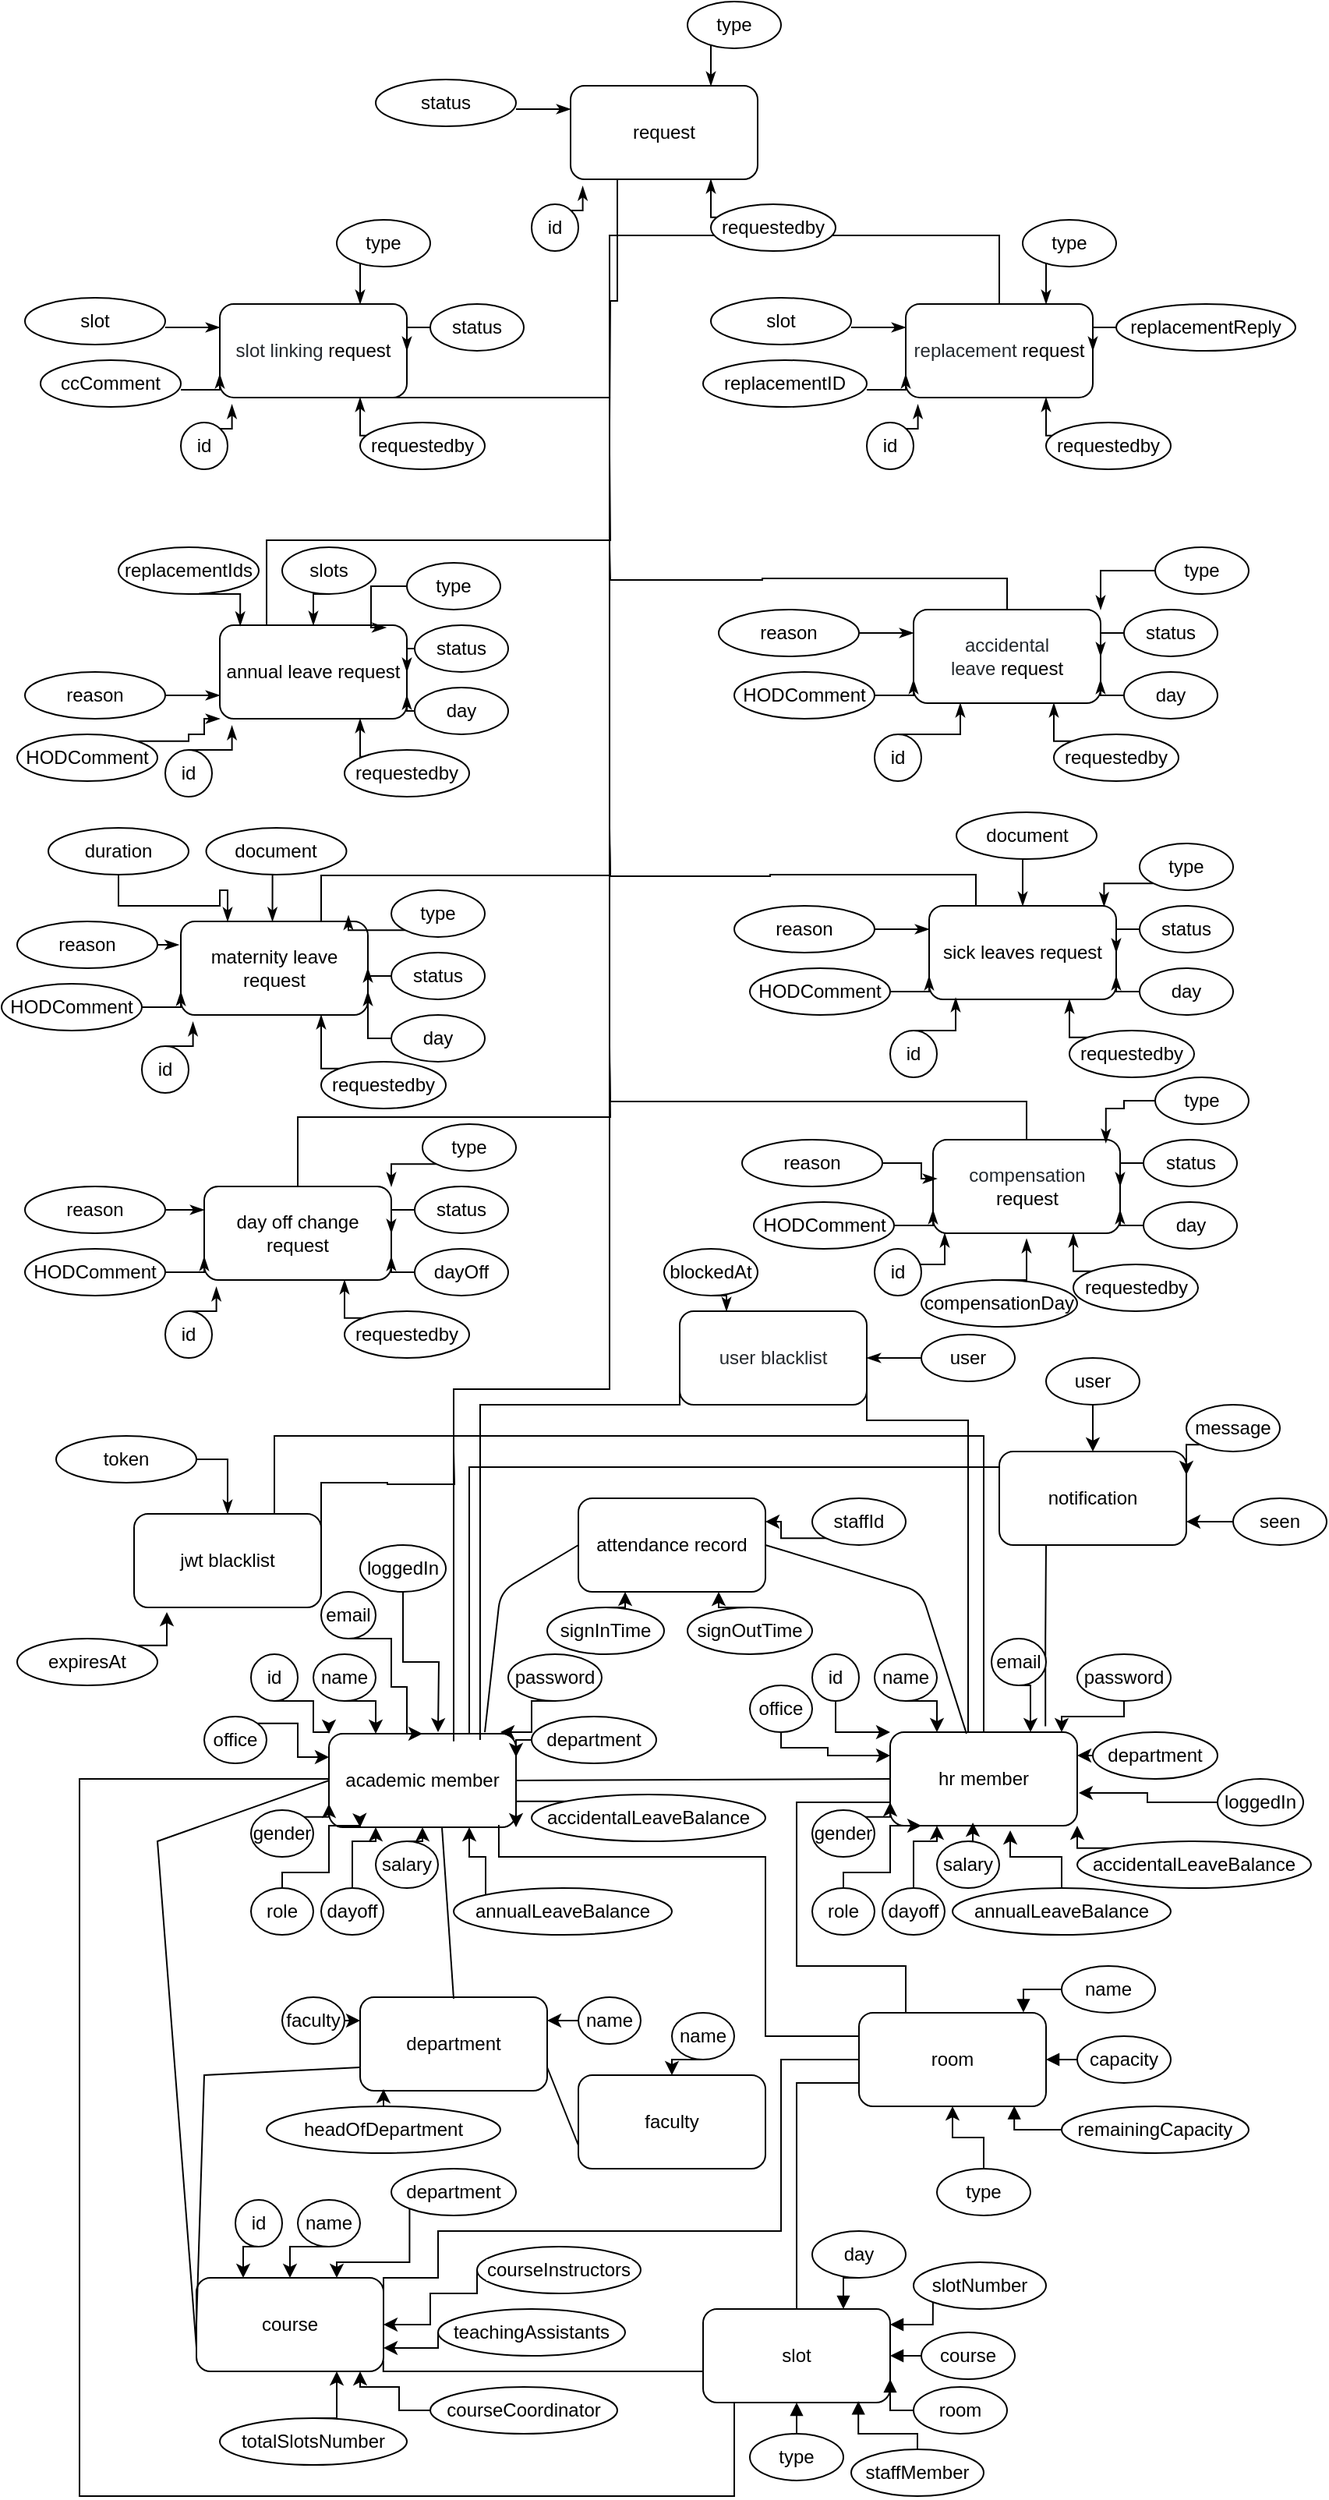 <mxfile version="14.6.6" type="device"><diagram id="R2lEEEUBdFMjLlhIrx00" name="Page-1"><mxGraphModel dx="865" dy="1557" grid="1" gridSize="10" guides="1" tooltips="1" connect="1" arrows="1" fold="1" page="1" pageScale="1" pageWidth="850" pageHeight="1100" math="0" shadow="0" extFonts="Permanent Marker^https://fonts.googleapis.com/css?family=Permanent+Marker"><root><mxCell id="0"/><mxCell id="1" parent="0"/><mxCell id="5jzH_QTVLOu7Vbp2ZVTC-1" value="academic member" style="rounded=1;whiteSpace=wrap;html=1;" parent="1" vertex="1"><mxGeometry x="210" y="221" width="120" height="60" as="geometry"/></mxCell><mxCell id="5jzH_QTVLOu7Vbp2ZVTC-10" style="edgeStyle=orthogonalEdgeStyle;rounded=0;orthogonalLoop=1;jettySize=auto;html=1;exitX=0.5;exitY=1;exitDx=0;exitDy=0;entryX=0.25;entryY=0;entryDx=0;entryDy=0;" parent="1" source="5jzH_QTVLOu7Vbp2ZVTC-3" target="5jzH_QTVLOu7Vbp2ZVTC-1" edge="1"><mxGeometry relative="1" as="geometry"/></mxCell><mxCell id="5jzH_QTVLOu7Vbp2ZVTC-3" value="name" style="ellipse;whiteSpace=wrap;html=1;" parent="1" vertex="1"><mxGeometry x="200" y="170" width="40" height="30" as="geometry"/></mxCell><mxCell id="5jzH_QTVLOu7Vbp2ZVTC-9" style="edgeStyle=orthogonalEdgeStyle;rounded=0;orthogonalLoop=1;jettySize=auto;html=1;exitX=0.5;exitY=1;exitDx=0;exitDy=0;entryX=0;entryY=0;entryDx=0;entryDy=0;" parent="1" source="5jzH_QTVLOu7Vbp2ZVTC-4" target="5jzH_QTVLOu7Vbp2ZVTC-1" edge="1"><mxGeometry relative="1" as="geometry"><Array as="points"><mxPoint x="200" y="200"/><mxPoint x="200" y="220"/></Array></mxGeometry></mxCell><mxCell id="5jzH_QTVLOu7Vbp2ZVTC-4" value="id" style="ellipse;whiteSpace=wrap;html=1;" parent="1" vertex="1"><mxGeometry x="160" y="170" width="30" height="30" as="geometry"/></mxCell><mxCell id="5jzH_QTVLOu7Vbp2ZVTC-11" style="edgeStyle=orthogonalEdgeStyle;rounded=0;orthogonalLoop=1;jettySize=auto;html=1;exitX=0.5;exitY=1;exitDx=0;exitDy=0;entryX=0.5;entryY=0;entryDx=0;entryDy=0;" parent="1" source="5jzH_QTVLOu7Vbp2ZVTC-5" target="5jzH_QTVLOu7Vbp2ZVTC-1" edge="1"><mxGeometry relative="1" as="geometry"><Array as="points"><mxPoint x="250" y="160"/><mxPoint x="250" y="191"/><mxPoint x="260" y="191"/><mxPoint x="260" y="221"/></Array></mxGeometry></mxCell><mxCell id="5jzH_QTVLOu7Vbp2ZVTC-5" value="email" style="ellipse;whiteSpace=wrap;html=1;" parent="1" vertex="1"><mxGeometry x="205" y="130" width="35" height="30" as="geometry"/></mxCell><mxCell id="5jzH_QTVLOu7Vbp2ZVTC-12" style="edgeStyle=orthogonalEdgeStyle;rounded=0;orthogonalLoop=1;jettySize=auto;html=1;exitX=0.5;exitY=1;exitDx=0;exitDy=0;" parent="1" source="5jzH_QTVLOu7Vbp2ZVTC-6" edge="1"><mxGeometry relative="1" as="geometry"><mxPoint x="320" y="220" as="targetPoint"/><Array as="points"><mxPoint x="340" y="200"/><mxPoint x="340" y="220"/></Array></mxGeometry></mxCell><mxCell id="5jzH_QTVLOu7Vbp2ZVTC-6" value="password" style="ellipse;whiteSpace=wrap;html=1;" parent="1" vertex="1"><mxGeometry x="325" y="170" width="60" height="30" as="geometry"/></mxCell><mxCell id="5jzH_QTVLOu7Vbp2ZVTC-24" style="edgeStyle=orthogonalEdgeStyle;rounded=0;orthogonalLoop=1;jettySize=auto;html=1;exitX=1;exitY=0;exitDx=0;exitDy=0;entryX=0;entryY=0.75;entryDx=0;entryDy=0;" parent="1" source="5jzH_QTVLOu7Vbp2ZVTC-14" target="5jzH_QTVLOu7Vbp2ZVTC-1" edge="1"><mxGeometry relative="1" as="geometry"/></mxCell><mxCell id="5jzH_QTVLOu7Vbp2ZVTC-14" value="gender" style="ellipse;whiteSpace=wrap;html=1;" parent="1" vertex="1"><mxGeometry x="160" y="270" width="40" height="30" as="geometry"/></mxCell><mxCell id="5jzH_QTVLOu7Vbp2ZVTC-22" style="edgeStyle=orthogonalEdgeStyle;rounded=0;orthogonalLoop=1;jettySize=auto;html=1;exitX=0.5;exitY=0;exitDx=0;exitDy=0;entryX=0.167;entryY=1;entryDx=0;entryDy=0;entryPerimeter=0;" parent="1" source="5jzH_QTVLOu7Vbp2ZVTC-15" target="5jzH_QTVLOu7Vbp2ZVTC-1" edge="1"><mxGeometry relative="1" as="geometry"><Array as="points"><mxPoint x="180" y="310"/><mxPoint x="210" y="310"/><mxPoint x="210" y="280"/></Array></mxGeometry></mxCell><mxCell id="5jzH_QTVLOu7Vbp2ZVTC-15" value="role" style="ellipse;whiteSpace=wrap;html=1;" parent="1" vertex="1"><mxGeometry x="160" y="320" width="40" height="30" as="geometry"/></mxCell><mxCell id="5jzH_QTVLOu7Vbp2ZVTC-17" style="edgeStyle=orthogonalEdgeStyle;rounded=0;orthogonalLoop=1;jettySize=auto;html=1;exitX=0;exitY=0.5;exitDx=0;exitDy=0;entryX=1;entryY=0.25;entryDx=0;entryDy=0;" parent="1" source="5jzH_QTVLOu7Vbp2ZVTC-16" target="5jzH_QTVLOu7Vbp2ZVTC-1" edge="1"><mxGeometry relative="1" as="geometry"/></mxCell><mxCell id="5jzH_QTVLOu7Vbp2ZVTC-16" value="department" style="ellipse;whiteSpace=wrap;html=1;" parent="1" vertex="1"><mxGeometry x="340" y="210" width="80" height="30" as="geometry"/></mxCell><mxCell id="5jzH_QTVLOu7Vbp2ZVTC-23" style="edgeStyle=orthogonalEdgeStyle;rounded=0;orthogonalLoop=1;jettySize=auto;html=1;exitX=1;exitY=0;exitDx=0;exitDy=0;entryX=0;entryY=0.25;entryDx=0;entryDy=0;" parent="1" source="5jzH_QTVLOu7Vbp2ZVTC-18" target="5jzH_QTVLOu7Vbp2ZVTC-1" edge="1"><mxGeometry relative="1" as="geometry"/></mxCell><mxCell id="5jzH_QTVLOu7Vbp2ZVTC-18" value="office" style="ellipse;whiteSpace=wrap;html=1;" parent="1" vertex="1"><mxGeometry x="130" y="210" width="40" height="30" as="geometry"/></mxCell><mxCell id="5jzH_QTVLOu7Vbp2ZVTC-28" style="edgeStyle=orthogonalEdgeStyle;rounded=0;orthogonalLoop=1;jettySize=auto;html=1;exitX=0.5;exitY=0;exitDx=0;exitDy=0;entryX=0.25;entryY=1;entryDx=0;entryDy=0;endArrow=classic;endFill=1;" parent="1" source="5jzH_QTVLOu7Vbp2ZVTC-25" target="5jzH_QTVLOu7Vbp2ZVTC-1" edge="1"><mxGeometry relative="1" as="geometry"><Array as="points"><mxPoint x="225" y="290"/><mxPoint x="240" y="290"/></Array></mxGeometry></mxCell><mxCell id="5jzH_QTVLOu7Vbp2ZVTC-25" value="dayoff" style="ellipse;whiteSpace=wrap;html=1;" parent="1" vertex="1"><mxGeometry x="205" y="320" width="40" height="30" as="geometry"/></mxCell><mxCell id="5jzH_QTVLOu7Vbp2ZVTC-29" style="edgeStyle=orthogonalEdgeStyle;rounded=0;orthogonalLoop=1;jettySize=auto;html=1;exitX=0.5;exitY=0;exitDx=0;exitDy=0;entryX=0.5;entryY=1;entryDx=0;entryDy=0;" parent="1" source="5jzH_QTVLOu7Vbp2ZVTC-26" target="5jzH_QTVLOu7Vbp2ZVTC-1" edge="1"><mxGeometry relative="1" as="geometry"/></mxCell><mxCell id="5jzH_QTVLOu7Vbp2ZVTC-26" value="salary" style="ellipse;whiteSpace=wrap;html=1;" parent="1" vertex="1"><mxGeometry x="240" y="290" width="40" height="30" as="geometry"/></mxCell><mxCell id="lmpzh-yMGoBK6gxQZ0pN-223" style="edgeStyle=orthogonalEdgeStyle;rounded=0;orthogonalLoop=1;jettySize=auto;html=1;exitX=0;exitY=0;exitDx=0;exitDy=0;entryX=0.75;entryY=1;entryDx=0;entryDy=0;startArrow=none;startFill=0;endArrow=classic;endFill=1;" parent="1" source="5jzH_QTVLOu7Vbp2ZVTC-30" target="5jzH_QTVLOu7Vbp2ZVTC-1" edge="1"><mxGeometry relative="1" as="geometry"/></mxCell><mxCell id="5jzH_QTVLOu7Vbp2ZVTC-30" value="&lt;span style=&quot;background-color: rgb(255 , 255 , 255)&quot;&gt;annualLeaveBalance&lt;/span&gt;" style="ellipse;whiteSpace=wrap;html=1;" parent="1" vertex="1"><mxGeometry x="290" y="320" width="140" height="30" as="geometry"/></mxCell><mxCell id="5jzH_QTVLOu7Vbp2ZVTC-33" style="edgeStyle=orthogonalEdgeStyle;rounded=0;orthogonalLoop=1;jettySize=auto;html=1;exitX=0;exitY=0;exitDx=0;exitDy=0;entryX=1;entryY=1;entryDx=0;entryDy=0;" parent="1" source="5jzH_QTVLOu7Vbp2ZVTC-31" target="5jzH_QTVLOu7Vbp2ZVTC-1" edge="1"><mxGeometry relative="1" as="geometry"/></mxCell><mxCell id="5jzH_QTVLOu7Vbp2ZVTC-31" value="&lt;span style=&quot;background-color: rgb(255 , 255 , 255)&quot;&gt;accidentalLeaveBalance&lt;/span&gt;" style="ellipse;whiteSpace=wrap;html=1;" parent="1" vertex="1"><mxGeometry x="340" y="260" width="150" height="30" as="geometry"/></mxCell><mxCell id="lmpzh-yMGoBK6gxQZ0pN-9" style="edgeStyle=orthogonalEdgeStyle;rounded=0;orthogonalLoop=1;jettySize=auto;html=1;exitX=0.83;exitY=-0.063;exitDx=0;exitDy=0;entryX=0.25;entryY=1;entryDx=0;entryDy=0;endArrow=none;endFill=0;exitPerimeter=0;" parent="1" source="5jzH_QTVLOu7Vbp2ZVTC-56" target="lmpzh-yMGoBK6gxQZ0pN-1" edge="1"><mxGeometry relative="1" as="geometry"/></mxCell><mxCell id="5jzH_QTVLOu7Vbp2ZVTC-56" value="hr member" style="rounded=1;whiteSpace=wrap;html=1;" parent="1" vertex="1"><mxGeometry x="570" y="220" width="120" height="60" as="geometry"/></mxCell><mxCell id="5jzH_QTVLOu7Vbp2ZVTC-57" style="edgeStyle=orthogonalEdgeStyle;rounded=0;orthogonalLoop=1;jettySize=auto;html=1;exitX=0.5;exitY=1;exitDx=0;exitDy=0;entryX=0.25;entryY=0;entryDx=0;entryDy=0;" parent="1" source="5jzH_QTVLOu7Vbp2ZVTC-58" target="5jzH_QTVLOu7Vbp2ZVTC-56" edge="1"><mxGeometry relative="1" as="geometry"/></mxCell><mxCell id="5jzH_QTVLOu7Vbp2ZVTC-58" value="name" style="ellipse;whiteSpace=wrap;html=1;" parent="1" vertex="1"><mxGeometry x="560" y="170" width="40" height="30" as="geometry"/></mxCell><mxCell id="5jzH_QTVLOu7Vbp2ZVTC-59" style="edgeStyle=orthogonalEdgeStyle;rounded=0;orthogonalLoop=1;jettySize=auto;html=1;exitX=0.5;exitY=1;exitDx=0;exitDy=0;entryX=0;entryY=0;entryDx=0;entryDy=0;" parent="1" source="5jzH_QTVLOu7Vbp2ZVTC-60" target="5jzH_QTVLOu7Vbp2ZVTC-56" edge="1"><mxGeometry relative="1" as="geometry"/></mxCell><mxCell id="5jzH_QTVLOu7Vbp2ZVTC-60" value="id" style="ellipse;whiteSpace=wrap;html=1;" parent="1" vertex="1"><mxGeometry x="520" y="170" width="30" height="30" as="geometry"/></mxCell><mxCell id="5jzH_QTVLOu7Vbp2ZVTC-61" style="edgeStyle=orthogonalEdgeStyle;rounded=0;orthogonalLoop=1;jettySize=auto;html=1;exitX=0.5;exitY=1;exitDx=0;exitDy=0;entryX=0.75;entryY=0;entryDx=0;entryDy=0;" parent="1" source="5jzH_QTVLOu7Vbp2ZVTC-62" target="5jzH_QTVLOu7Vbp2ZVTC-56" edge="1"><mxGeometry relative="1" as="geometry"/></mxCell><mxCell id="5jzH_QTVLOu7Vbp2ZVTC-62" value="email" style="ellipse;whiteSpace=wrap;html=1;" parent="1" vertex="1"><mxGeometry x="635" y="160" width="35" height="30" as="geometry"/></mxCell><mxCell id="5jzH_QTVLOu7Vbp2ZVTC-63" style="edgeStyle=orthogonalEdgeStyle;rounded=0;orthogonalLoop=1;jettySize=auto;html=1;exitX=0.5;exitY=1;exitDx=0;exitDy=0;" parent="1" source="5jzH_QTVLOu7Vbp2ZVTC-64" edge="1"><mxGeometry relative="1" as="geometry"><mxPoint x="680" y="220" as="targetPoint"/><Array as="points"><mxPoint x="720" y="210"/><mxPoint x="680" y="210"/></Array></mxGeometry></mxCell><mxCell id="5jzH_QTVLOu7Vbp2ZVTC-64" value="password" style="ellipse;whiteSpace=wrap;html=1;" parent="1" vertex="1"><mxGeometry x="690" y="170" width="60" height="30" as="geometry"/></mxCell><mxCell id="5jzH_QTVLOu7Vbp2ZVTC-67" style="edgeStyle=orthogonalEdgeStyle;rounded=0;orthogonalLoop=1;jettySize=auto;html=1;exitX=1;exitY=0;exitDx=0;exitDy=0;entryX=0;entryY=0.75;entryDx=0;entryDy=0;" parent="1" source="5jzH_QTVLOu7Vbp2ZVTC-68" target="5jzH_QTVLOu7Vbp2ZVTC-56" edge="1"><mxGeometry relative="1" as="geometry"/></mxCell><mxCell id="5jzH_QTVLOu7Vbp2ZVTC-68" value="gender" style="ellipse;whiteSpace=wrap;html=1;" parent="1" vertex="1"><mxGeometry x="520" y="270" width="40" height="30" as="geometry"/></mxCell><mxCell id="5jzH_QTVLOu7Vbp2ZVTC-69" style="edgeStyle=orthogonalEdgeStyle;rounded=0;orthogonalLoop=1;jettySize=auto;html=1;exitX=0.5;exitY=0;exitDx=0;exitDy=0;entryX=0.167;entryY=1;entryDx=0;entryDy=0;entryPerimeter=0;" parent="1" source="5jzH_QTVLOu7Vbp2ZVTC-70" target="5jzH_QTVLOu7Vbp2ZVTC-56" edge="1"><mxGeometry relative="1" as="geometry"><Array as="points"><mxPoint x="540" y="310"/><mxPoint x="570" y="310"/><mxPoint x="570" y="280"/></Array></mxGeometry></mxCell><mxCell id="5jzH_QTVLOu7Vbp2ZVTC-70" value="role" style="ellipse;whiteSpace=wrap;html=1;" parent="1" vertex="1"><mxGeometry x="520" y="320" width="40" height="30" as="geometry"/></mxCell><mxCell id="5jzH_QTVLOu7Vbp2ZVTC-71" style="edgeStyle=orthogonalEdgeStyle;rounded=0;orthogonalLoop=1;jettySize=auto;html=1;exitX=0;exitY=0.5;exitDx=0;exitDy=0;entryX=1;entryY=0.25;entryDx=0;entryDy=0;" parent="1" source="5jzH_QTVLOu7Vbp2ZVTC-72" target="5jzH_QTVLOu7Vbp2ZVTC-56" edge="1"><mxGeometry relative="1" as="geometry"/></mxCell><mxCell id="5jzH_QTVLOu7Vbp2ZVTC-72" value="department" style="ellipse;whiteSpace=wrap;html=1;" parent="1" vertex="1"><mxGeometry x="700" y="220" width="80" height="30" as="geometry"/></mxCell><mxCell id="5jzH_QTVLOu7Vbp2ZVTC-73" style="edgeStyle=orthogonalEdgeStyle;rounded=0;orthogonalLoop=1;jettySize=auto;html=1;exitX=1;exitY=0;exitDx=0;exitDy=0;entryX=0;entryY=0.25;entryDx=0;entryDy=0;" parent="1" source="5jzH_QTVLOu7Vbp2ZVTC-74" target="5jzH_QTVLOu7Vbp2ZVTC-56" edge="1"><mxGeometry relative="1" as="geometry"><Array as="points"><mxPoint x="500" y="194"/><mxPoint x="500" y="230"/><mxPoint x="530" y="230"/><mxPoint x="530" y="235"/></Array></mxGeometry></mxCell><mxCell id="5jzH_QTVLOu7Vbp2ZVTC-74" value="office" style="ellipse;whiteSpace=wrap;html=1;" parent="1" vertex="1"><mxGeometry x="480" y="190" width="40" height="30" as="geometry"/></mxCell><mxCell id="5jzH_QTVLOu7Vbp2ZVTC-75" style="edgeStyle=orthogonalEdgeStyle;rounded=0;orthogonalLoop=1;jettySize=auto;html=1;exitX=0.5;exitY=0;exitDx=0;exitDy=0;entryX=0.25;entryY=1;entryDx=0;entryDy=0;" parent="1" source="5jzH_QTVLOu7Vbp2ZVTC-76" target="5jzH_QTVLOu7Vbp2ZVTC-56" edge="1"><mxGeometry relative="1" as="geometry"><Array as="points"><mxPoint x="585" y="290"/><mxPoint x="600" y="290"/></Array></mxGeometry></mxCell><mxCell id="5jzH_QTVLOu7Vbp2ZVTC-76" value="dayoff" style="ellipse;whiteSpace=wrap;html=1;" parent="1" vertex="1"><mxGeometry x="565" y="320" width="40" height="30" as="geometry"/></mxCell><mxCell id="5jzH_QTVLOu7Vbp2ZVTC-77" style="edgeStyle=orthogonalEdgeStyle;rounded=0;orthogonalLoop=1;jettySize=auto;html=1;exitX=0.5;exitY=0;exitDx=0;exitDy=0;entryX=0.442;entryY=0.967;entryDx=0;entryDy=0;entryPerimeter=0;" parent="1" source="5jzH_QTVLOu7Vbp2ZVTC-78" target="5jzH_QTVLOu7Vbp2ZVTC-56" edge="1"><mxGeometry relative="1" as="geometry"/></mxCell><mxCell id="5jzH_QTVLOu7Vbp2ZVTC-78" value="salary" style="ellipse;whiteSpace=wrap;html=1;" parent="1" vertex="1"><mxGeometry x="600" y="290" width="40" height="30" as="geometry"/></mxCell><mxCell id="5jzH_QTVLOu7Vbp2ZVTC-79" style="edgeStyle=orthogonalEdgeStyle;rounded=0;orthogonalLoop=1;jettySize=auto;html=1;exitX=0.5;exitY=0;exitDx=0;exitDy=0;entryX=0.642;entryY=1.05;entryDx=0;entryDy=0;entryPerimeter=0;" parent="1" source="5jzH_QTVLOu7Vbp2ZVTC-80" target="5jzH_QTVLOu7Vbp2ZVTC-56" edge="1"><mxGeometry relative="1" as="geometry"/></mxCell><mxCell id="5jzH_QTVLOu7Vbp2ZVTC-80" value="&lt;span style=&quot;background-color: rgb(255 , 255 , 255)&quot;&gt;annualLeaveBalance&lt;/span&gt;" style="ellipse;whiteSpace=wrap;html=1;" parent="1" vertex="1"><mxGeometry x="610" y="320" width="140" height="30" as="geometry"/></mxCell><mxCell id="5jzH_QTVLOu7Vbp2ZVTC-81" style="edgeStyle=orthogonalEdgeStyle;rounded=0;orthogonalLoop=1;jettySize=auto;html=1;exitX=0;exitY=0;exitDx=0;exitDy=0;entryX=1;entryY=1;entryDx=0;entryDy=0;" parent="1" source="5jzH_QTVLOu7Vbp2ZVTC-82" target="5jzH_QTVLOu7Vbp2ZVTC-56" edge="1"><mxGeometry relative="1" as="geometry"/></mxCell><mxCell id="5jzH_QTVLOu7Vbp2ZVTC-82" value="&lt;span style=&quot;background-color: rgb(255 , 255 , 255)&quot;&gt;accidentalLeaveBalance&lt;/span&gt;" style="ellipse;whiteSpace=wrap;html=1;" parent="1" vertex="1"><mxGeometry x="690" y="290" width="150" height="30" as="geometry"/></mxCell><mxCell id="5jzH_QTVLOu7Vbp2ZVTC-86" value="" style="endArrow=none;html=1;entryX=0;entryY=0.5;entryDx=0;entryDy=0;exitX=1;exitY=0.5;exitDx=0;exitDy=0;" parent="1" source="5jzH_QTVLOu7Vbp2ZVTC-1" target="5jzH_QTVLOu7Vbp2ZVTC-56" edge="1"><mxGeometry width="50" height="50" relative="1" as="geometry"><mxPoint x="420" y="275" as="sourcePoint"/><mxPoint x="470" y="225" as="targetPoint"/></mxGeometry></mxCell><mxCell id="5jzH_QTVLOu7Vbp2ZVTC-87" value="department" style="rounded=1;whiteSpace=wrap;html=1;" parent="1" vertex="1"><mxGeometry x="230" y="390" width="120" height="60" as="geometry"/></mxCell><mxCell id="5jzH_QTVLOu7Vbp2ZVTC-94" style="edgeStyle=orthogonalEdgeStyle;rounded=0;orthogonalLoop=1;jettySize=auto;html=1;exitX=0;exitY=0.5;exitDx=0;exitDy=0;entryX=1;entryY=0.25;entryDx=0;entryDy=0;" parent="1" source="5jzH_QTVLOu7Vbp2ZVTC-88" target="5jzH_QTVLOu7Vbp2ZVTC-87" edge="1"><mxGeometry relative="1" as="geometry"/></mxCell><mxCell id="5jzH_QTVLOu7Vbp2ZVTC-88" value="name" style="ellipse;whiteSpace=wrap;html=1;" parent="1" vertex="1"><mxGeometry x="370" y="390" width="40" height="30" as="geometry"/></mxCell><mxCell id="5jzH_QTVLOu7Vbp2ZVTC-95" style="edgeStyle=orthogonalEdgeStyle;rounded=0;orthogonalLoop=1;jettySize=auto;html=1;exitX=1;exitY=0.5;exitDx=0;exitDy=0;entryX=0;entryY=0.25;entryDx=0;entryDy=0;" parent="1" source="5jzH_QTVLOu7Vbp2ZVTC-90" target="5jzH_QTVLOu7Vbp2ZVTC-87" edge="1"><mxGeometry relative="1" as="geometry"/></mxCell><mxCell id="5jzH_QTVLOu7Vbp2ZVTC-90" value="faculty" style="ellipse;whiteSpace=wrap;html=1;" parent="1" vertex="1"><mxGeometry x="180" y="390" width="40" height="30" as="geometry"/></mxCell><mxCell id="5jzH_QTVLOu7Vbp2ZVTC-96" style="edgeStyle=orthogonalEdgeStyle;rounded=0;orthogonalLoop=1;jettySize=auto;html=1;exitX=0.5;exitY=0;exitDx=0;exitDy=0;entryX=0.125;entryY=0.983;entryDx=0;entryDy=0;entryPerimeter=0;" parent="1" source="5jzH_QTVLOu7Vbp2ZVTC-91" target="5jzH_QTVLOu7Vbp2ZVTC-87" edge="1"><mxGeometry relative="1" as="geometry"/></mxCell><mxCell id="5jzH_QTVLOu7Vbp2ZVTC-91" value="&lt;span style=&quot;font-family: , &amp;#34;consolas&amp;#34; , &amp;#34;liberation mono&amp;#34; , &amp;#34;menlo&amp;#34; , monospace ; background-color: rgb(255 , 255 , 255)&quot;&gt;headOfDepartment&lt;/span&gt;" style="ellipse;whiteSpace=wrap;html=1;" parent="1" vertex="1"><mxGeometry x="170" y="460" width="150" height="30" as="geometry"/></mxCell><mxCell id="5jzH_QTVLOu7Vbp2ZVTC-97" value="" style="endArrow=none;html=1;entryX=0.604;entryY=0.996;entryDx=0;entryDy=0;entryPerimeter=0;" parent="1" target="5jzH_QTVLOu7Vbp2ZVTC-1" edge="1"><mxGeometry width="50" height="50" relative="1" as="geometry"><mxPoint x="290" y="391" as="sourcePoint"/><mxPoint x="295" y="340" as="targetPoint"/></mxGeometry></mxCell><mxCell id="5jzH_QTVLOu7Vbp2ZVTC-100" value="faculty" style="rounded=1;whiteSpace=wrap;html=1;" parent="1" vertex="1"><mxGeometry x="370" y="440" width="120" height="60" as="geometry"/></mxCell><mxCell id="5jzH_QTVLOu7Vbp2ZVTC-102" style="edgeStyle=orthogonalEdgeStyle;rounded=0;orthogonalLoop=1;jettySize=auto;html=1;exitX=0.5;exitY=1;exitDx=0;exitDy=0;entryX=0.5;entryY=0;entryDx=0;entryDy=0;" parent="1" source="5jzH_QTVLOu7Vbp2ZVTC-101" target="5jzH_QTVLOu7Vbp2ZVTC-100" edge="1"><mxGeometry relative="1" as="geometry"/></mxCell><mxCell id="5jzH_QTVLOu7Vbp2ZVTC-101" value="name" style="ellipse;whiteSpace=wrap;html=1;" parent="1" vertex="1"><mxGeometry x="430" y="400" width="40" height="30" as="geometry"/></mxCell><mxCell id="5jzH_QTVLOu7Vbp2ZVTC-103" value="" style="endArrow=none;html=1;entryX=0;entryY=0.75;entryDx=0;entryDy=0;exitX=1;exitY=0.75;exitDx=0;exitDy=0;" parent="1" source="5jzH_QTVLOu7Vbp2ZVTC-87" target="5jzH_QTVLOu7Vbp2ZVTC-100" edge="1"><mxGeometry width="50" height="50" relative="1" as="geometry"><mxPoint x="360" y="490" as="sourcePoint"/><mxPoint x="410" y="440" as="targetPoint"/></mxGeometry></mxCell><mxCell id="5jzH_QTVLOu7Vbp2ZVTC-104" value="course" style="rounded=1;whiteSpace=wrap;html=1;" parent="1" vertex="1"><mxGeometry x="125" y="570" width="120" height="60" as="geometry"/></mxCell><mxCell id="5jzH_QTVLOu7Vbp2ZVTC-111" style="edgeStyle=orthogonalEdgeStyle;rounded=0;orthogonalLoop=1;jettySize=auto;html=1;exitX=0.5;exitY=1;exitDx=0;exitDy=0;entryX=0.5;entryY=0;entryDx=0;entryDy=0;" parent="1" source="5jzH_QTVLOu7Vbp2ZVTC-106" target="5jzH_QTVLOu7Vbp2ZVTC-104" edge="1"><mxGeometry relative="1" as="geometry"/></mxCell><mxCell id="5jzH_QTVLOu7Vbp2ZVTC-106" value="name" style="ellipse;whiteSpace=wrap;html=1;" parent="1" vertex="1"><mxGeometry x="190" y="520" width="40" height="30" as="geometry"/></mxCell><mxCell id="5jzH_QTVLOu7Vbp2ZVTC-110" style="edgeStyle=orthogonalEdgeStyle;rounded=0;orthogonalLoop=1;jettySize=auto;html=1;exitX=0.5;exitY=1;exitDx=0;exitDy=0;entryX=0.25;entryY=0;entryDx=0;entryDy=0;" parent="1" source="5jzH_QTVLOu7Vbp2ZVTC-107" target="5jzH_QTVLOu7Vbp2ZVTC-104" edge="1"><mxGeometry relative="1" as="geometry"/></mxCell><mxCell id="5jzH_QTVLOu7Vbp2ZVTC-107" value="id" style="ellipse;whiteSpace=wrap;html=1;" parent="1" vertex="1"><mxGeometry x="150" y="520" width="30" height="30" as="geometry"/></mxCell><mxCell id="5jzH_QTVLOu7Vbp2ZVTC-114" style="edgeStyle=orthogonalEdgeStyle;rounded=0;orthogonalLoop=1;jettySize=auto;html=1;exitX=0;exitY=1;exitDx=0;exitDy=0;entryX=0.75;entryY=0;entryDx=0;entryDy=0;" parent="1" source="5jzH_QTVLOu7Vbp2ZVTC-113" target="5jzH_QTVLOu7Vbp2ZVTC-104" edge="1"><mxGeometry relative="1" as="geometry"><Array as="points"><mxPoint x="261" y="560"/><mxPoint x="215" y="560"/></Array></mxGeometry></mxCell><mxCell id="5jzH_QTVLOu7Vbp2ZVTC-113" value="department" style="ellipse;whiteSpace=wrap;html=1;" parent="1" vertex="1"><mxGeometry x="250" y="500" width="80" height="30" as="geometry"/></mxCell><mxCell id="5jzH_QTVLOu7Vbp2ZVTC-117" style="edgeStyle=orthogonalEdgeStyle;rounded=0;orthogonalLoop=1;jettySize=auto;html=1;exitX=0;exitY=0.5;exitDx=0;exitDy=0;" parent="1" source="5jzH_QTVLOu7Vbp2ZVTC-116" edge="1"><mxGeometry relative="1" as="geometry"><mxPoint x="245" y="600" as="targetPoint"/><Array as="points"><mxPoint x="305" y="580"/><mxPoint x="275" y="580"/><mxPoint x="275" y="600"/></Array></mxGeometry></mxCell><mxCell id="5jzH_QTVLOu7Vbp2ZVTC-116" value="&lt;span style=&quot;font-family: , &amp;#34;consolas&amp;#34; , &amp;#34;liberation mono&amp;#34; , &amp;#34;menlo&amp;#34; , monospace ; background-color: rgb(255 , 255 , 255)&quot;&gt;courseInstructors&lt;/span&gt;" style="ellipse;whiteSpace=wrap;html=1;" parent="1" vertex="1"><mxGeometry x="305" y="550" width="105" height="30" as="geometry"/></mxCell><mxCell id="5jzH_QTVLOu7Vbp2ZVTC-120" style="edgeStyle=orthogonalEdgeStyle;rounded=0;orthogonalLoop=1;jettySize=auto;html=1;exitX=0;exitY=0.5;exitDx=0;exitDy=0;entryX=1;entryY=0.75;entryDx=0;entryDy=0;" parent="1" source="5jzH_QTVLOu7Vbp2ZVTC-118" target="5jzH_QTVLOu7Vbp2ZVTC-104" edge="1"><mxGeometry relative="1" as="geometry"><Array as="points"><mxPoint x="280" y="615"/></Array></mxGeometry></mxCell><mxCell id="5jzH_QTVLOu7Vbp2ZVTC-118" value="&lt;span style=&quot;background-color: rgb(255 , 255 , 255)&quot;&gt;teachingAssistants&lt;/span&gt;" style="ellipse;whiteSpace=wrap;html=1;" parent="1" vertex="1"><mxGeometry x="280" y="590" width="120" height="30" as="geometry"/></mxCell><mxCell id="5jzH_QTVLOu7Vbp2ZVTC-125" style="edgeStyle=orthogonalEdgeStyle;rounded=0;orthogonalLoop=1;jettySize=auto;html=1;exitX=0;exitY=0.5;exitDx=0;exitDy=0;" parent="1" source="5jzH_QTVLOu7Vbp2ZVTC-121" edge="1"><mxGeometry relative="1" as="geometry"><mxPoint x="230" y="630" as="targetPoint"/><Array as="points"><mxPoint x="255" y="655"/><mxPoint x="255" y="640"/><mxPoint x="230" y="640"/></Array></mxGeometry></mxCell><mxCell id="5jzH_QTVLOu7Vbp2ZVTC-121" value="&lt;span style=&quot;background-color: rgb(255 , 255 , 255)&quot;&gt;courseCoordinator&lt;/span&gt;" style="ellipse;whiteSpace=wrap;html=1;" parent="1" vertex="1"><mxGeometry x="275" y="640" width="120" height="30" as="geometry"/></mxCell><mxCell id="5jzH_QTVLOu7Vbp2ZVTC-126" style="edgeStyle=orthogonalEdgeStyle;rounded=0;orthogonalLoop=1;jettySize=auto;html=1;exitX=0.5;exitY=0;exitDx=0;exitDy=0;entryX=0.75;entryY=1;entryDx=0;entryDy=0;" parent="1" source="5jzH_QTVLOu7Vbp2ZVTC-124" target="5jzH_QTVLOu7Vbp2ZVTC-104" edge="1"><mxGeometry relative="1" as="geometry"/></mxCell><mxCell id="5jzH_QTVLOu7Vbp2ZVTC-124" value="&lt;span style=&quot;font-family: , &amp;#34;consolas&amp;#34; , &amp;#34;liberation mono&amp;#34; , &amp;#34;menlo&amp;#34; , monospace ; background-color: rgb(255 , 255 , 255)&quot;&gt;totalSlotsNumber&lt;/span&gt;" style="ellipse;whiteSpace=wrap;html=1;" parent="1" vertex="1"><mxGeometry x="140" y="660" width="120" height="30" as="geometry"/></mxCell><mxCell id="5jzH_QTVLOu7Vbp2ZVTC-127" value="" style="endArrow=none;html=1;exitX=0;exitY=0.5;exitDx=0;exitDy=0;entryX=0;entryY=0.75;entryDx=0;entryDy=0;rounded=0;" parent="1" source="5jzH_QTVLOu7Vbp2ZVTC-104" target="5jzH_QTVLOu7Vbp2ZVTC-87" edge="1"><mxGeometry width="50" height="50" relative="1" as="geometry"><mxPoint x="460" y="540" as="sourcePoint"/><mxPoint x="130" y="440" as="targetPoint"/><Array as="points"><mxPoint x="130" y="440"/></Array></mxGeometry></mxCell><mxCell id="5jzH_QTVLOu7Vbp2ZVTC-128" value="" style="endArrow=none;html=1;entryX=0;entryY=0.75;entryDx=0;entryDy=0;exitX=0;exitY=0.5;exitDx=0;exitDy=0;rounded=0;" parent="1" source="5jzH_QTVLOu7Vbp2ZVTC-1" target="5jzH_QTVLOu7Vbp2ZVTC-104" edge="1"><mxGeometry width="50" height="50" relative="1" as="geometry"><mxPoint x="110" y="630" as="sourcePoint"/><mxPoint x="160" y="580" as="targetPoint"/><Array as="points"><mxPoint x="100" y="290"/></Array></mxGeometry></mxCell><mxCell id="5jzH_QTVLOu7Vbp2ZVTC-131" value="attendance record" style="rounded=1;whiteSpace=wrap;html=1;" parent="1" vertex="1"><mxGeometry x="370" y="70" width="120" height="60" as="geometry"/></mxCell><mxCell id="5jzH_QTVLOu7Vbp2ZVTC-138" style="edgeStyle=orthogonalEdgeStyle;rounded=0;orthogonalLoop=1;jettySize=auto;html=1;exitX=1;exitY=1;exitDx=0;exitDy=0;entryX=1;entryY=0.25;entryDx=0;entryDy=0;" parent="1" source="5jzH_QTVLOu7Vbp2ZVTC-132" target="5jzH_QTVLOu7Vbp2ZVTC-131" edge="1"><mxGeometry relative="1" as="geometry"/></mxCell><mxCell id="5jzH_QTVLOu7Vbp2ZVTC-132" value="staffId" style="ellipse;whiteSpace=wrap;html=1;" parent="1" vertex="1"><mxGeometry x="520" y="70" width="60" height="30" as="geometry"/></mxCell><mxCell id="5jzH_QTVLOu7Vbp2ZVTC-136" style="edgeStyle=orthogonalEdgeStyle;rounded=0;orthogonalLoop=1;jettySize=auto;html=1;exitX=0.5;exitY=0;exitDx=0;exitDy=0;entryX=0.75;entryY=1;entryDx=0;entryDy=0;" parent="1" source="5jzH_QTVLOu7Vbp2ZVTC-133" target="5jzH_QTVLOu7Vbp2ZVTC-131" edge="1"><mxGeometry relative="1" as="geometry"/></mxCell><mxCell id="5jzH_QTVLOu7Vbp2ZVTC-133" value="&lt;span style=&quot;background-color: rgb(255 , 255 , 255)&quot;&gt;signOutTime&lt;/span&gt;" style="ellipse;whiteSpace=wrap;html=1;" parent="1" vertex="1"><mxGeometry x="440" y="140" width="80" height="30" as="geometry"/></mxCell><mxCell id="5jzH_QTVLOu7Vbp2ZVTC-135" style="edgeStyle=orthogonalEdgeStyle;rounded=0;orthogonalLoop=1;jettySize=auto;html=1;exitX=0.5;exitY=0;exitDx=0;exitDy=0;entryX=0.25;entryY=1;entryDx=0;entryDy=0;" parent="1" source="5jzH_QTVLOu7Vbp2ZVTC-134" target="5jzH_QTVLOu7Vbp2ZVTC-131" edge="1"><mxGeometry relative="1" as="geometry"/></mxCell><mxCell id="5jzH_QTVLOu7Vbp2ZVTC-134" value="&lt;span style=&quot;background-color: rgb(255 , 255 , 255)&quot;&gt;signInTime&lt;/span&gt;" style="ellipse;whiteSpace=wrap;html=1;" parent="1" vertex="1"><mxGeometry x="350" y="140" width="75" height="30" as="geometry"/></mxCell><mxCell id="5jzH_QTVLOu7Vbp2ZVTC-139" value="" style="endArrow=none;html=1;entryX=0;entryY=0.5;entryDx=0;entryDy=0;" parent="1" target="5jzH_QTVLOu7Vbp2ZVTC-131" edge="1"><mxGeometry width="50" height="50" relative="1" as="geometry"><mxPoint x="310" y="220" as="sourcePoint"/><mxPoint x="490" y="220" as="targetPoint"/><Array as="points"><mxPoint x="320" y="130"/></Array></mxGeometry></mxCell><mxCell id="5jzH_QTVLOu7Vbp2ZVTC-140" value="" style="endArrow=none;html=1;entryX=0.408;entryY=0.016;entryDx=0;entryDy=0;entryPerimeter=0;exitX=1;exitY=0.5;exitDx=0;exitDy=0;" parent="1" source="5jzH_QTVLOu7Vbp2ZVTC-131" target="5jzH_QTVLOu7Vbp2ZVTC-56" edge="1"><mxGeometry width="50" height="50" relative="1" as="geometry"><mxPoint x="440" y="270" as="sourcePoint"/><mxPoint x="490" y="220" as="targetPoint"/><Array as="points"><mxPoint x="590" y="130"/></Array></mxGeometry></mxCell><mxCell id="lmpzh-yMGoBK6gxQZ0pN-1" value="notification" style="rounded=1;whiteSpace=wrap;html=1;" parent="1" vertex="1"><mxGeometry x="640" y="40" width="120" height="60" as="geometry"/></mxCell><mxCell id="lmpzh-yMGoBK6gxQZ0pN-228" style="edgeStyle=orthogonalEdgeStyle;rounded=0;orthogonalLoop=1;jettySize=auto;html=1;exitX=0;exitY=0.5;exitDx=0;exitDy=0;entryX=1;entryY=0.75;entryDx=0;entryDy=0;startArrow=none;startFill=0;endArrow=classic;endFill=1;" parent="1" source="lmpzh-yMGoBK6gxQZ0pN-2" target="lmpzh-yMGoBK6gxQZ0pN-1" edge="1"><mxGeometry relative="1" as="geometry"/></mxCell><mxCell id="lmpzh-yMGoBK6gxQZ0pN-2" value="seen" style="ellipse;whiteSpace=wrap;html=1;" parent="1" vertex="1"><mxGeometry x="790" y="70" width="60" height="30" as="geometry"/></mxCell><mxCell id="lmpzh-yMGoBK6gxQZ0pN-6" style="edgeStyle=orthogonalEdgeStyle;rounded=0;orthogonalLoop=1;jettySize=auto;html=1;exitX=0;exitY=1;exitDx=0;exitDy=0;entryX=1;entryY=0.25;entryDx=0;entryDy=0;" parent="1" source="lmpzh-yMGoBK6gxQZ0pN-3" target="lmpzh-yMGoBK6gxQZ0pN-1" edge="1"><mxGeometry relative="1" as="geometry"/></mxCell><mxCell id="lmpzh-yMGoBK6gxQZ0pN-3" value="message" style="ellipse;whiteSpace=wrap;html=1;" parent="1" vertex="1"><mxGeometry x="760" y="10" width="60" height="30" as="geometry"/></mxCell><mxCell id="lmpzh-yMGoBK6gxQZ0pN-7" style="edgeStyle=orthogonalEdgeStyle;rounded=0;orthogonalLoop=1;jettySize=auto;html=1;exitX=0.5;exitY=1;exitDx=0;exitDy=0;" parent="1" source="lmpzh-yMGoBK6gxQZ0pN-4" target="lmpzh-yMGoBK6gxQZ0pN-1" edge="1"><mxGeometry relative="1" as="geometry"/></mxCell><mxCell id="lmpzh-yMGoBK6gxQZ0pN-4" value="user" style="ellipse;whiteSpace=wrap;html=1;" parent="1" vertex="1"><mxGeometry x="670" y="-20" width="60" height="30" as="geometry"/></mxCell><mxCell id="lmpzh-yMGoBK6gxQZ0pN-8" value="" style="endArrow=none;html=1;rounded=0;exitX=0.75;exitY=0;exitDx=0;exitDy=0;" parent="1" source="5jzH_QTVLOu7Vbp2ZVTC-1" edge="1"><mxGeometry width="50" height="50" relative="1" as="geometry"><mxPoint x="300" y="210" as="sourcePoint"/><mxPoint x="640" y="50" as="targetPoint"/><Array as="points"><mxPoint x="300" y="50"/></Array></mxGeometry></mxCell><mxCell id="lmpzh-yMGoBK6gxQZ0pN-21" style="edgeStyle=orthogonalEdgeStyle;rounded=0;orthogonalLoop=1;jettySize=auto;html=1;exitX=0;exitY=0.25;exitDx=0;exitDy=0;entryX=0.908;entryY=0.976;entryDx=0;entryDy=0;entryPerimeter=0;endArrow=none;endFill=0;" parent="1" source="lmpzh-yMGoBK6gxQZ0pN-10" target="5jzH_QTVLOu7Vbp2ZVTC-1" edge="1"><mxGeometry relative="1" as="geometry"><Array as="points"><mxPoint x="490" y="415"/><mxPoint x="490" y="300"/><mxPoint x="319" y="300"/></Array></mxGeometry></mxCell><mxCell id="lmpzh-yMGoBK6gxQZ0pN-22" style="edgeStyle=orthogonalEdgeStyle;rounded=0;orthogonalLoop=1;jettySize=auto;html=1;exitX=0;exitY=0.5;exitDx=0;exitDy=0;endArrow=none;endFill=0;" parent="1" source="lmpzh-yMGoBK6gxQZ0pN-10" edge="1"><mxGeometry relative="1" as="geometry"><mxPoint x="245" y="580" as="targetPoint"/><Array as="points"><mxPoint x="500" y="430"/><mxPoint x="500" y="540"/><mxPoint x="280" y="540"/><mxPoint x="280" y="570"/><mxPoint x="245" y="570"/></Array></mxGeometry></mxCell><mxCell id="lmpzh-yMGoBK6gxQZ0pN-23" style="edgeStyle=orthogonalEdgeStyle;rounded=0;orthogonalLoop=1;jettySize=auto;html=1;exitX=0.25;exitY=0;exitDx=0;exitDy=0;entryX=0;entryY=0.75;entryDx=0;entryDy=0;endArrow=none;endFill=0;" parent="1" source="lmpzh-yMGoBK6gxQZ0pN-10" target="5jzH_QTVLOu7Vbp2ZVTC-56" edge="1"><mxGeometry relative="1" as="geometry"><Array as="points"><mxPoint x="580" y="370"/><mxPoint x="510" y="370"/><mxPoint x="510" y="265"/></Array></mxGeometry></mxCell><mxCell id="lmpzh-yMGoBK6gxQZ0pN-10" value="room" style="rounded=1;whiteSpace=wrap;html=1;" parent="1" vertex="1"><mxGeometry x="550" y="400" width="120" height="60" as="geometry"/></mxCell><mxCell id="lmpzh-yMGoBK6gxQZ0pN-25" style="edgeStyle=orthogonalEdgeStyle;rounded=0;orthogonalLoop=1;jettySize=auto;html=1;exitX=0;exitY=0.5;exitDx=0;exitDy=0;entryX=0.83;entryY=0.996;entryDx=0;entryDy=0;entryPerimeter=0;endArrow=block;endFill=1;" parent="1" source="lmpzh-yMGoBK6gxQZ0pN-12" target="lmpzh-yMGoBK6gxQZ0pN-10" edge="1"><mxGeometry relative="1" as="geometry"/></mxCell><mxCell id="lmpzh-yMGoBK6gxQZ0pN-12" value="&lt;span style=&quot;background-color: rgb(255 , 255 , 255)&quot;&gt;remainingCapacity&lt;/span&gt;" style="ellipse;whiteSpace=wrap;html=1;" parent="1" vertex="1"><mxGeometry x="680" y="460" width="120" height="30" as="geometry"/></mxCell><mxCell id="lmpzh-yMGoBK6gxQZ0pN-24" style="edgeStyle=orthogonalEdgeStyle;rounded=0;orthogonalLoop=1;jettySize=auto;html=1;exitX=0;exitY=0.5;exitDx=0;exitDy=0;entryX=1;entryY=0.5;entryDx=0;entryDy=0;endArrow=block;endFill=1;" parent="1" source="lmpzh-yMGoBK6gxQZ0pN-13" target="lmpzh-yMGoBK6gxQZ0pN-10" edge="1"><mxGeometry relative="1" as="geometry"/></mxCell><mxCell id="lmpzh-yMGoBK6gxQZ0pN-13" value="&lt;span style=&quot;background-color: rgb(255 , 255 , 255)&quot;&gt;capacity&lt;/span&gt;" style="ellipse;whiteSpace=wrap;html=1;" parent="1" vertex="1"><mxGeometry x="690" y="415" width="60" height="30" as="geometry"/></mxCell><mxCell id="lmpzh-yMGoBK6gxQZ0pN-20" style="edgeStyle=orthogonalEdgeStyle;rounded=0;orthogonalLoop=1;jettySize=auto;html=1;exitX=0;exitY=0.5;exitDx=0;exitDy=0;entryX=0.879;entryY=-0.004;entryDx=0;entryDy=0;entryPerimeter=0;endArrow=block;endFill=1;" parent="1" source="lmpzh-yMGoBK6gxQZ0pN-14" target="lmpzh-yMGoBK6gxQZ0pN-10" edge="1"><mxGeometry relative="1" as="geometry"/></mxCell><mxCell id="lmpzh-yMGoBK6gxQZ0pN-14" value="name" style="ellipse;whiteSpace=wrap;html=1;" parent="1" vertex="1"><mxGeometry x="680" y="370" width="60" height="30" as="geometry"/></mxCell><mxCell id="lmpzh-yMGoBK6gxQZ0pN-39" style="edgeStyle=orthogonalEdgeStyle;rounded=0;orthogonalLoop=1;jettySize=auto;html=1;exitX=0;exitY=0.5;exitDx=0;exitDy=0;entryX=0.999;entryY=0.888;entryDx=0;entryDy=0;entryPerimeter=0;endArrow=none;endFill=0;" parent="1" source="lmpzh-yMGoBK6gxQZ0pN-26" target="5jzH_QTVLOu7Vbp2ZVTC-104" edge="1"><mxGeometry relative="1" as="geometry"><Array as="points"><mxPoint x="450" y="630"/><mxPoint x="245" y="630"/></Array></mxGeometry></mxCell><mxCell id="lmpzh-yMGoBK6gxQZ0pN-40" style="edgeStyle=orthogonalEdgeStyle;rounded=0;orthogonalLoop=1;jettySize=auto;html=1;exitX=0.5;exitY=0;exitDx=0;exitDy=0;entryX=0;entryY=0.75;entryDx=0;entryDy=0;endArrow=none;endFill=0;" parent="1" source="lmpzh-yMGoBK6gxQZ0pN-26" target="lmpzh-yMGoBK6gxQZ0pN-10" edge="1"><mxGeometry relative="1" as="geometry"/></mxCell><mxCell id="lmpzh-yMGoBK6gxQZ0pN-41" style="edgeStyle=orthogonalEdgeStyle;rounded=0;orthogonalLoop=1;jettySize=auto;html=1;exitX=0.25;exitY=1;exitDx=0;exitDy=0;entryX=0;entryY=0.5;entryDx=0;entryDy=0;endArrow=none;endFill=0;" parent="1" source="lmpzh-yMGoBK6gxQZ0pN-26" target="5jzH_QTVLOu7Vbp2ZVTC-1" edge="1"><mxGeometry relative="1" as="geometry"><Array as="points"><mxPoint x="470" y="650"/><mxPoint x="470" y="710"/><mxPoint x="50" y="710"/><mxPoint x="50" y="250"/></Array></mxGeometry></mxCell><mxCell id="lmpzh-yMGoBK6gxQZ0pN-26" value="slot" style="rounded=1;whiteSpace=wrap;html=1;" parent="1" vertex="1"><mxGeometry x="450" y="590" width="120" height="60" as="geometry"/></mxCell><mxCell id="lmpzh-yMGoBK6gxQZ0pN-34" style="edgeStyle=orthogonalEdgeStyle;rounded=0;orthogonalLoop=1;jettySize=auto;html=1;exitX=0;exitY=1;exitDx=0;exitDy=0;endArrow=block;endFill=1;" parent="1" source="lmpzh-yMGoBK6gxQZ0pN-27" edge="1"><mxGeometry relative="1" as="geometry"><mxPoint x="570" y="600" as="targetPoint"/><Array as="points"><mxPoint x="598" y="600"/><mxPoint x="570" y="600"/></Array></mxGeometry></mxCell><mxCell id="lmpzh-yMGoBK6gxQZ0pN-27" value="&lt;span style=&quot;background-color: rgb(255 , 255 , 255)&quot;&gt;slotNumber&lt;/span&gt;" style="ellipse;whiteSpace=wrap;html=1;" parent="1" vertex="1"><mxGeometry x="585" y="560" width="85" height="30" as="geometry"/></mxCell><mxCell id="lmpzh-yMGoBK6gxQZ0pN-37" style="edgeStyle=orthogonalEdgeStyle;rounded=0;orthogonalLoop=1;jettySize=auto;html=1;exitX=0.5;exitY=0;exitDx=0;exitDy=0;entryX=0.83;entryY=0.986;entryDx=0;entryDy=0;entryPerimeter=0;endArrow=block;endFill=1;" parent="1" source="lmpzh-yMGoBK6gxQZ0pN-28" target="lmpzh-yMGoBK6gxQZ0pN-26" edge="1"><mxGeometry relative="1" as="geometry"><Array as="points"><mxPoint x="587" y="670"/><mxPoint x="550" y="670"/></Array></mxGeometry></mxCell><mxCell id="lmpzh-yMGoBK6gxQZ0pN-28" value="&lt;span style=&quot;background-color: rgb(255 , 255 , 255)&quot;&gt;staffMember&lt;/span&gt;" style="ellipse;whiteSpace=wrap;html=1;" parent="1" vertex="1"><mxGeometry x="545" y="680" width="85" height="30" as="geometry"/></mxCell><mxCell id="lmpzh-yMGoBK6gxQZ0pN-33" style="edgeStyle=orthogonalEdgeStyle;rounded=0;orthogonalLoop=1;jettySize=auto;html=1;exitX=0.5;exitY=1;exitDx=0;exitDy=0;entryX=0.75;entryY=0;entryDx=0;entryDy=0;endArrow=block;endFill=1;" parent="1" source="lmpzh-yMGoBK6gxQZ0pN-29" target="lmpzh-yMGoBK6gxQZ0pN-26" edge="1"><mxGeometry relative="1" as="geometry"/></mxCell><mxCell id="lmpzh-yMGoBK6gxQZ0pN-29" value="&lt;span style=&quot;background-color: rgb(255 , 255 , 255)&quot;&gt;day&lt;/span&gt;" style="ellipse;whiteSpace=wrap;html=1;" parent="1" vertex="1"><mxGeometry x="520" y="540" width="60" height="30" as="geometry"/></mxCell><mxCell id="lmpzh-yMGoBK6gxQZ0pN-35" style="edgeStyle=orthogonalEdgeStyle;rounded=0;orthogonalLoop=1;jettySize=auto;html=1;exitX=0;exitY=0.5;exitDx=0;exitDy=0;endArrow=block;endFill=1;" parent="1" source="lmpzh-yMGoBK6gxQZ0pN-30" edge="1"><mxGeometry relative="1" as="geometry"><mxPoint x="570" y="620" as="targetPoint"/></mxGeometry></mxCell><mxCell id="lmpzh-yMGoBK6gxQZ0pN-30" value="&lt;span style=&quot;background-color: rgb(255 , 255 , 255)&quot;&gt;course&lt;/span&gt;" style="ellipse;whiteSpace=wrap;html=1;" parent="1" vertex="1"><mxGeometry x="590" y="605" width="60" height="30" as="geometry"/></mxCell><mxCell id="lmpzh-yMGoBK6gxQZ0pN-36" style="edgeStyle=orthogonalEdgeStyle;rounded=0;orthogonalLoop=1;jettySize=auto;html=1;exitX=0;exitY=0.5;exitDx=0;exitDy=0;entryX=1;entryY=0.75;entryDx=0;entryDy=0;endArrow=block;endFill=1;" parent="1" source="lmpzh-yMGoBK6gxQZ0pN-31" target="lmpzh-yMGoBK6gxQZ0pN-26" edge="1"><mxGeometry relative="1" as="geometry"/></mxCell><mxCell id="lmpzh-yMGoBK6gxQZ0pN-31" value="&lt;span style=&quot;background-color: rgb(255 , 255 , 255)&quot;&gt;room&lt;/span&gt;" style="ellipse;whiteSpace=wrap;html=1;" parent="1" vertex="1"><mxGeometry x="585" y="640" width="60" height="30" as="geometry"/></mxCell><mxCell id="lmpzh-yMGoBK6gxQZ0pN-38" style="edgeStyle=orthogonalEdgeStyle;rounded=0;orthogonalLoop=1;jettySize=auto;html=1;exitX=0.5;exitY=0;exitDx=0;exitDy=0;entryX=0.5;entryY=1;entryDx=0;entryDy=0;endArrow=block;endFill=1;" parent="1" source="lmpzh-yMGoBK6gxQZ0pN-32" target="lmpzh-yMGoBK6gxQZ0pN-26" edge="1"><mxGeometry relative="1" as="geometry"/></mxCell><mxCell id="lmpzh-yMGoBK6gxQZ0pN-32" value="&lt;span style=&quot;background-color: rgb(255 , 255 , 255)&quot;&gt;type&lt;/span&gt;" style="ellipse;whiteSpace=wrap;html=1;" parent="1" vertex="1"><mxGeometry x="480" y="670" width="60" height="30" as="geometry"/></mxCell><mxCell id="lmpzh-yMGoBK6gxQZ0pN-216" style="edgeStyle=orthogonalEdgeStyle;rounded=0;orthogonalLoop=1;jettySize=auto;html=1;exitX=1;exitY=0;exitDx=0;exitDy=0;endArrow=none;endFill=0;" parent="1" source="lmpzh-yMGoBK6gxQZ0pN-42" edge="1"><mxGeometry relative="1" as="geometry"><mxPoint x="290" y="40" as="targetPoint"/></mxGeometry></mxCell><mxCell id="mlMYusmjv304gT2TkRYk-4" style="edgeStyle=orthogonalEdgeStyle;rounded=0;orthogonalLoop=1;jettySize=auto;html=1;exitX=0.75;exitY=0;exitDx=0;exitDy=0;entryX=0.5;entryY=0;entryDx=0;entryDy=0;endArrow=none;endFill=0;" parent="1" source="lmpzh-yMGoBK6gxQZ0pN-42" target="5jzH_QTVLOu7Vbp2ZVTC-56" edge="1"><mxGeometry relative="1" as="geometry"><mxPoint x="620" y="210" as="targetPoint"/><Array as="points"><mxPoint x="175" y="30"/><mxPoint x="630" y="30"/></Array></mxGeometry></mxCell><mxCell id="lmpzh-yMGoBK6gxQZ0pN-42" value="jwt blacklist" style="rounded=1;whiteSpace=wrap;html=1;" parent="1" vertex="1"><mxGeometry x="85" y="80" width="120" height="60" as="geometry"/></mxCell><mxCell id="lmpzh-yMGoBK6gxQZ0pN-207" style="edgeStyle=orthogonalEdgeStyle;rounded=0;orthogonalLoop=1;jettySize=auto;html=1;exitX=0.5;exitY=0;exitDx=0;exitDy=0;endArrow=none;endFill=0;" parent="1" source="lmpzh-yMGoBK6gxQZ0pN-43" edge="1"><mxGeometry relative="1" as="geometry"><mxPoint x="390" y="-210" as="targetPoint"/></mxGeometry></mxCell><mxCell id="lmpzh-yMGoBK6gxQZ0pN-43" value="&lt;span style=&quot;color: rgb(36 , 41 , 46) ; font-family: , &amp;#34;consolas&amp;#34; , &amp;#34;liberation mono&amp;#34; , &amp;#34;menlo&amp;#34; , monospace ; background-color: rgb(255 , 255 , 255)&quot;&gt;compensation &lt;/span&gt;request" style="rounded=1;whiteSpace=wrap;html=1;" parent="1" vertex="1"><mxGeometry x="597.5" y="-160" width="120" height="60" as="geometry"/></mxCell><mxCell id="lmpzh-yMGoBK6gxQZ0pN-53" style="edgeStyle=orthogonalEdgeStyle;rounded=0;orthogonalLoop=1;jettySize=auto;html=1;exitX=0.5;exitY=0;exitDx=0;exitDy=0;endArrow=classicThin;endFill=1;" parent="1" source="lmpzh-yMGoBK6gxQZ0pN-45" target="lmpzh-yMGoBK6gxQZ0pN-43" edge="1"><mxGeometry relative="1" as="geometry"><mxPoint x="605" y="-95" as="targetPoint"/><Array as="points"><mxPoint x="575" y="-80"/><mxPoint x="605" y="-80"/></Array></mxGeometry></mxCell><mxCell id="lmpzh-yMGoBK6gxQZ0pN-45" value="id" style="ellipse;whiteSpace=wrap;html=1;" parent="1" vertex="1"><mxGeometry x="560" y="-90" width="30" height="30" as="geometry"/></mxCell><mxCell id="lmpzh-yMGoBK6gxQZ0pN-58" style="edgeStyle=orthogonalEdgeStyle;rounded=0;orthogonalLoop=1;jettySize=auto;html=1;exitX=0;exitY=0.5;exitDx=0;exitDy=0;entryX=1;entryY=0.5;entryDx=0;entryDy=0;endArrow=classicThin;endFill=1;" parent="1" source="lmpzh-yMGoBK6gxQZ0pN-46" target="lmpzh-yMGoBK6gxQZ0pN-43" edge="1"><mxGeometry relative="1" as="geometry"/></mxCell><mxCell id="lmpzh-yMGoBK6gxQZ0pN-46" value="status" style="ellipse;whiteSpace=wrap;html=1;" parent="1" vertex="1"><mxGeometry x="732.5" y="-160" width="60" height="30" as="geometry"/></mxCell><mxCell id="lmpzh-yMGoBK6gxQZ0pN-57" style="edgeStyle=orthogonalEdgeStyle;rounded=0;orthogonalLoop=1;jettySize=auto;html=1;exitX=0;exitY=0.5;exitDx=0;exitDy=0;entryX=1;entryY=0.75;entryDx=0;entryDy=0;endArrow=classicThin;endFill=1;" parent="1" source="lmpzh-yMGoBK6gxQZ0pN-47" target="lmpzh-yMGoBK6gxQZ0pN-43" edge="1"><mxGeometry relative="1" as="geometry"/></mxCell><mxCell id="lmpzh-yMGoBK6gxQZ0pN-47" value="day" style="ellipse;whiteSpace=wrap;html=1;" parent="1" vertex="1"><mxGeometry x="732.5" y="-120" width="60" height="30" as="geometry"/></mxCell><mxCell id="lmpzh-yMGoBK6gxQZ0pN-56" style="edgeStyle=orthogonalEdgeStyle;rounded=0;orthogonalLoop=1;jettySize=auto;html=1;exitX=0;exitY=0;exitDx=0;exitDy=0;entryX=0.75;entryY=1;entryDx=0;entryDy=0;endArrow=classicThin;endFill=1;" parent="1" source="lmpzh-yMGoBK6gxQZ0pN-48" target="lmpzh-yMGoBK6gxQZ0pN-43" edge="1"><mxGeometry relative="1" as="geometry"/></mxCell><mxCell id="lmpzh-yMGoBK6gxQZ0pN-48" value="requestedby" style="ellipse;whiteSpace=wrap;html=1;" parent="1" vertex="1"><mxGeometry x="687.5" y="-80" width="80" height="30" as="geometry"/></mxCell><mxCell id="lmpzh-yMGoBK6gxQZ0pN-52" style="edgeStyle=orthogonalEdgeStyle;rounded=0;orthogonalLoop=1;jettySize=auto;html=1;exitX=1;exitY=0.5;exitDx=0;exitDy=0;entryX=0;entryY=0.75;entryDx=0;entryDy=0;endArrow=classicThin;endFill=1;" parent="1" source="lmpzh-yMGoBK6gxQZ0pN-50" target="lmpzh-yMGoBK6gxQZ0pN-43" edge="1"><mxGeometry relative="1" as="geometry"/></mxCell><mxCell id="lmpzh-yMGoBK6gxQZ0pN-50" value="HODComment" style="ellipse;whiteSpace=wrap;html=1;" parent="1" vertex="1"><mxGeometry x="482.5" y="-120" width="90" height="30" as="geometry"/></mxCell><mxCell id="lmpzh-yMGoBK6gxQZ0pN-212" style="edgeStyle=orthogonalEdgeStyle;rounded=0;orthogonalLoop=1;jettySize=auto;html=1;exitX=0.75;exitY=0;exitDx=0;exitDy=0;endArrow=none;endFill=0;" parent="1" source="lmpzh-yMGoBK6gxQZ0pN-59" edge="1"><mxGeometry relative="1" as="geometry"><mxPoint x="390" y="-360" as="targetPoint"/></mxGeometry></mxCell><mxCell id="lmpzh-yMGoBK6gxQZ0pN-59" value="maternity leave request" style="rounded=1;whiteSpace=wrap;html=1;" parent="1" vertex="1"><mxGeometry x="115" y="-300" width="120" height="60" as="geometry"/></mxCell><mxCell id="lmpzh-yMGoBK6gxQZ0pN-60" style="edgeStyle=orthogonalEdgeStyle;rounded=0;orthogonalLoop=1;jettySize=auto;html=1;exitX=0.5;exitY=0;exitDx=0;exitDy=0;entryX=0.065;entryY=1.075;entryDx=0;entryDy=0;entryPerimeter=0;endArrow=classicThin;endFill=1;" parent="1" source="lmpzh-yMGoBK6gxQZ0pN-61" target="lmpzh-yMGoBK6gxQZ0pN-59" edge="1"><mxGeometry relative="1" as="geometry"/></mxCell><mxCell id="lmpzh-yMGoBK6gxQZ0pN-61" value="id" style="ellipse;whiteSpace=wrap;html=1;" parent="1" vertex="1"><mxGeometry x="90" y="-220" width="30" height="30" as="geometry"/></mxCell><mxCell id="lmpzh-yMGoBK6gxQZ0pN-62" style="edgeStyle=orthogonalEdgeStyle;rounded=0;orthogonalLoop=1;jettySize=auto;html=1;exitX=0;exitY=0.5;exitDx=0;exitDy=0;entryX=1;entryY=0.5;entryDx=0;entryDy=0;endArrow=classicThin;endFill=1;" parent="1" source="lmpzh-yMGoBK6gxQZ0pN-63" target="lmpzh-yMGoBK6gxQZ0pN-59" edge="1"><mxGeometry relative="1" as="geometry"/></mxCell><mxCell id="lmpzh-yMGoBK6gxQZ0pN-63" value="status" style="ellipse;whiteSpace=wrap;html=1;" parent="1" vertex="1"><mxGeometry x="250" y="-280" width="60" height="30" as="geometry"/></mxCell><mxCell id="lmpzh-yMGoBK6gxQZ0pN-64" style="edgeStyle=orthogonalEdgeStyle;rounded=0;orthogonalLoop=1;jettySize=auto;html=1;exitX=0;exitY=0.5;exitDx=0;exitDy=0;entryX=1;entryY=0.75;entryDx=0;entryDy=0;endArrow=classicThin;endFill=1;" parent="1" source="lmpzh-yMGoBK6gxQZ0pN-65" target="lmpzh-yMGoBK6gxQZ0pN-59" edge="1"><mxGeometry relative="1" as="geometry"/></mxCell><mxCell id="lmpzh-yMGoBK6gxQZ0pN-65" value="day" style="ellipse;whiteSpace=wrap;html=1;" parent="1" vertex="1"><mxGeometry x="250" y="-240" width="60" height="30" as="geometry"/></mxCell><mxCell id="lmpzh-yMGoBK6gxQZ0pN-66" style="edgeStyle=orthogonalEdgeStyle;rounded=0;orthogonalLoop=1;jettySize=auto;html=1;exitX=0;exitY=0;exitDx=0;exitDy=0;entryX=0.75;entryY=1;entryDx=0;entryDy=0;endArrow=classicThin;endFill=1;" parent="1" source="lmpzh-yMGoBK6gxQZ0pN-67" target="lmpzh-yMGoBK6gxQZ0pN-59" edge="1"><mxGeometry relative="1" as="geometry"/></mxCell><mxCell id="lmpzh-yMGoBK6gxQZ0pN-67" value="requestedby" style="ellipse;whiteSpace=wrap;html=1;" parent="1" vertex="1"><mxGeometry x="205" y="-210" width="80" height="30" as="geometry"/></mxCell><mxCell id="lmpzh-yMGoBK6gxQZ0pN-70" style="edgeStyle=orthogonalEdgeStyle;rounded=0;orthogonalLoop=1;jettySize=auto;html=1;exitX=1;exitY=0.5;exitDx=0;exitDy=0;entryX=0;entryY=0.75;entryDx=0;entryDy=0;endArrow=classicThin;endFill=1;" parent="1" source="lmpzh-yMGoBK6gxQZ0pN-71" target="lmpzh-yMGoBK6gxQZ0pN-59" edge="1"><mxGeometry relative="1" as="geometry"/></mxCell><mxCell id="lmpzh-yMGoBK6gxQZ0pN-71" value="HODComment" style="ellipse;whiteSpace=wrap;html=1;" parent="1" vertex="1"><mxGeometry y="-260" width="90" height="30" as="geometry"/></mxCell><mxCell id="lmpzh-yMGoBK6gxQZ0pN-208" style="edgeStyle=orthogonalEdgeStyle;rounded=0;orthogonalLoop=1;jettySize=auto;html=1;exitX=0.5;exitY=0;exitDx=0;exitDy=0;endArrow=none;endFill=0;" parent="1" source="lmpzh-yMGoBK6gxQZ0pN-72" edge="1"><mxGeometry relative="1" as="geometry"><mxPoint x="390" y="-220" as="targetPoint"/></mxGeometry></mxCell><mxCell id="lmpzh-yMGoBK6gxQZ0pN-72" value="day off change request" style="rounded=1;whiteSpace=wrap;html=1;" parent="1" vertex="1"><mxGeometry x="130" y="-130" width="120" height="60" as="geometry"/></mxCell><mxCell id="lmpzh-yMGoBK6gxQZ0pN-73" style="edgeStyle=orthogonalEdgeStyle;rounded=0;orthogonalLoop=1;jettySize=auto;html=1;exitX=0.5;exitY=0;exitDx=0;exitDy=0;entryX=0.065;entryY=1.075;entryDx=0;entryDy=0;entryPerimeter=0;endArrow=classicThin;endFill=1;" parent="1" source="lmpzh-yMGoBK6gxQZ0pN-74" target="lmpzh-yMGoBK6gxQZ0pN-72" edge="1"><mxGeometry relative="1" as="geometry"/></mxCell><mxCell id="lmpzh-yMGoBK6gxQZ0pN-74" value="id" style="ellipse;whiteSpace=wrap;html=1;" parent="1" vertex="1"><mxGeometry x="105" y="-50" width="30" height="30" as="geometry"/></mxCell><mxCell id="lmpzh-yMGoBK6gxQZ0pN-75" style="edgeStyle=orthogonalEdgeStyle;rounded=0;orthogonalLoop=1;jettySize=auto;html=1;exitX=0;exitY=0.5;exitDx=0;exitDy=0;entryX=1;entryY=0.5;entryDx=0;entryDy=0;endArrow=classicThin;endFill=1;" parent="1" source="lmpzh-yMGoBK6gxQZ0pN-76" target="lmpzh-yMGoBK6gxQZ0pN-72" edge="1"><mxGeometry relative="1" as="geometry"/></mxCell><mxCell id="lmpzh-yMGoBK6gxQZ0pN-76" value="status" style="ellipse;whiteSpace=wrap;html=1;" parent="1" vertex="1"><mxGeometry x="265" y="-130" width="60" height="30" as="geometry"/></mxCell><mxCell id="lmpzh-yMGoBK6gxQZ0pN-77" style="edgeStyle=orthogonalEdgeStyle;rounded=0;orthogonalLoop=1;jettySize=auto;html=1;exitX=0;exitY=0.5;exitDx=0;exitDy=0;entryX=1;entryY=0.75;entryDx=0;entryDy=0;endArrow=classicThin;endFill=1;" parent="1" source="lmpzh-yMGoBK6gxQZ0pN-78" target="lmpzh-yMGoBK6gxQZ0pN-72" edge="1"><mxGeometry relative="1" as="geometry"/></mxCell><mxCell id="lmpzh-yMGoBK6gxQZ0pN-78" value="dayOff" style="ellipse;whiteSpace=wrap;html=1;" parent="1" vertex="1"><mxGeometry x="265" y="-90" width="60" height="30" as="geometry"/></mxCell><mxCell id="lmpzh-yMGoBK6gxQZ0pN-79" style="edgeStyle=orthogonalEdgeStyle;rounded=0;orthogonalLoop=1;jettySize=auto;html=1;exitX=0;exitY=0;exitDx=0;exitDy=0;entryX=0.75;entryY=1;entryDx=0;entryDy=0;endArrow=classicThin;endFill=1;" parent="1" source="lmpzh-yMGoBK6gxQZ0pN-80" target="lmpzh-yMGoBK6gxQZ0pN-72" edge="1"><mxGeometry relative="1" as="geometry"/></mxCell><mxCell id="lmpzh-yMGoBK6gxQZ0pN-80" value="requestedby" style="ellipse;whiteSpace=wrap;html=1;" parent="1" vertex="1"><mxGeometry x="220" y="-50" width="80" height="30" as="geometry"/></mxCell><mxCell id="lmpzh-yMGoBK6gxQZ0pN-83" style="edgeStyle=orthogonalEdgeStyle;rounded=0;orthogonalLoop=1;jettySize=auto;html=1;exitX=1;exitY=0.5;exitDx=0;exitDy=0;entryX=0;entryY=0.75;entryDx=0;entryDy=0;endArrow=classicThin;endFill=1;" parent="1" source="lmpzh-yMGoBK6gxQZ0pN-84" target="lmpzh-yMGoBK6gxQZ0pN-72" edge="1"><mxGeometry relative="1" as="geometry"/></mxCell><mxCell id="lmpzh-yMGoBK6gxQZ0pN-84" value="HODComment" style="ellipse;whiteSpace=wrap;html=1;" parent="1" vertex="1"><mxGeometry x="15" y="-90" width="90" height="30" as="geometry"/></mxCell><mxCell id="lmpzh-yMGoBK6gxQZ0pN-209" style="edgeStyle=orthogonalEdgeStyle;rounded=0;orthogonalLoop=1;jettySize=auto;html=1;exitX=0.25;exitY=0;exitDx=0;exitDy=0;endArrow=none;endFill=0;" parent="1" source="lmpzh-yMGoBK6gxQZ0pN-98" edge="1"><mxGeometry relative="1" as="geometry"><mxPoint x="390" y="-350" as="targetPoint"/></mxGeometry></mxCell><mxCell id="lmpzh-yMGoBK6gxQZ0pN-98" value="sick leaves request" style="rounded=1;whiteSpace=wrap;html=1;" parent="1" vertex="1"><mxGeometry x="595" y="-310" width="120" height="60" as="geometry"/></mxCell><mxCell id="lmpzh-yMGoBK6gxQZ0pN-99" style="edgeStyle=orthogonalEdgeStyle;rounded=0;orthogonalLoop=1;jettySize=auto;html=1;exitX=0.5;exitY=0;exitDx=0;exitDy=0;entryX=0.142;entryY=0.983;entryDx=0;entryDy=0;entryPerimeter=0;endArrow=classicThin;endFill=1;" parent="1" source="lmpzh-yMGoBK6gxQZ0pN-100" target="lmpzh-yMGoBK6gxQZ0pN-98" edge="1"><mxGeometry relative="1" as="geometry"/></mxCell><mxCell id="lmpzh-yMGoBK6gxQZ0pN-100" value="id" style="ellipse;whiteSpace=wrap;html=1;" parent="1" vertex="1"><mxGeometry x="570" y="-230" width="30" height="30" as="geometry"/></mxCell><mxCell id="lmpzh-yMGoBK6gxQZ0pN-101" style="edgeStyle=orthogonalEdgeStyle;rounded=0;orthogonalLoop=1;jettySize=auto;html=1;exitX=0;exitY=0.5;exitDx=0;exitDy=0;entryX=1;entryY=0.5;entryDx=0;entryDy=0;endArrow=classicThin;endFill=1;" parent="1" source="lmpzh-yMGoBK6gxQZ0pN-102" target="lmpzh-yMGoBK6gxQZ0pN-98" edge="1"><mxGeometry relative="1" as="geometry"/></mxCell><mxCell id="lmpzh-yMGoBK6gxQZ0pN-102" value="status" style="ellipse;whiteSpace=wrap;html=1;" parent="1" vertex="1"><mxGeometry x="730" y="-310" width="60" height="30" as="geometry"/></mxCell><mxCell id="lmpzh-yMGoBK6gxQZ0pN-103" style="edgeStyle=orthogonalEdgeStyle;rounded=0;orthogonalLoop=1;jettySize=auto;html=1;exitX=0;exitY=0.5;exitDx=0;exitDy=0;entryX=1;entryY=0.75;entryDx=0;entryDy=0;endArrow=classicThin;endFill=1;" parent="1" source="lmpzh-yMGoBK6gxQZ0pN-104" target="lmpzh-yMGoBK6gxQZ0pN-98" edge="1"><mxGeometry relative="1" as="geometry"/></mxCell><mxCell id="lmpzh-yMGoBK6gxQZ0pN-104" value="day" style="ellipse;whiteSpace=wrap;html=1;" parent="1" vertex="1"><mxGeometry x="730" y="-270" width="60" height="30" as="geometry"/></mxCell><mxCell id="lmpzh-yMGoBK6gxQZ0pN-105" style="edgeStyle=orthogonalEdgeStyle;rounded=0;orthogonalLoop=1;jettySize=auto;html=1;exitX=0;exitY=0;exitDx=0;exitDy=0;entryX=0.75;entryY=1;entryDx=0;entryDy=0;endArrow=classicThin;endFill=1;" parent="1" source="lmpzh-yMGoBK6gxQZ0pN-106" target="lmpzh-yMGoBK6gxQZ0pN-98" edge="1"><mxGeometry relative="1" as="geometry"/></mxCell><mxCell id="lmpzh-yMGoBK6gxQZ0pN-106" value="requestedby" style="ellipse;whiteSpace=wrap;html=1;" parent="1" vertex="1"><mxGeometry x="685" y="-230" width="80" height="30" as="geometry"/></mxCell><mxCell id="lmpzh-yMGoBK6gxQZ0pN-109" style="edgeStyle=orthogonalEdgeStyle;rounded=0;orthogonalLoop=1;jettySize=auto;html=1;exitX=1;exitY=0.5;exitDx=0;exitDy=0;entryX=0;entryY=0.75;entryDx=0;entryDy=0;endArrow=classicThin;endFill=1;" parent="1" source="lmpzh-yMGoBK6gxQZ0pN-110" target="lmpzh-yMGoBK6gxQZ0pN-98" edge="1"><mxGeometry relative="1" as="geometry"/></mxCell><mxCell id="lmpzh-yMGoBK6gxQZ0pN-110" value="HODComment" style="ellipse;whiteSpace=wrap;html=1;" parent="1" vertex="1"><mxGeometry x="480" y="-270" width="90" height="30" as="geometry"/></mxCell><mxCell id="lmpzh-yMGoBK6gxQZ0pN-213" style="edgeStyle=orthogonalEdgeStyle;rounded=0;orthogonalLoop=1;jettySize=auto;html=1;exitX=0.5;exitY=0;exitDx=0;exitDy=0;endArrow=none;endFill=0;" parent="1" source="lmpzh-yMGoBK6gxQZ0pN-111" edge="1"><mxGeometry relative="1" as="geometry"><mxPoint x="390" y="-540" as="targetPoint"/></mxGeometry></mxCell><mxCell id="lmpzh-yMGoBK6gxQZ0pN-111" value="&lt;span style=&quot;color: rgb(36 , 41 , 46) ; font-family: , &amp;#34;consolas&amp;#34; , &amp;#34;liberation mono&amp;#34; , &amp;#34;menlo&amp;#34; , monospace ; background-color: rgb(255 , 255 , 255)&quot;&gt;accidental leave&amp;nbsp;&lt;/span&gt;request" style="rounded=1;whiteSpace=wrap;html=1;" parent="1" vertex="1"><mxGeometry x="585" y="-500" width="120" height="60" as="geometry"/></mxCell><mxCell id="lmpzh-yMGoBK6gxQZ0pN-112" style="edgeStyle=orthogonalEdgeStyle;rounded=0;orthogonalLoop=1;jettySize=auto;html=1;exitX=0.5;exitY=0;exitDx=0;exitDy=0;entryX=0.25;entryY=1;entryDx=0;entryDy=0;endArrow=classicThin;endFill=1;" parent="1" source="lmpzh-yMGoBK6gxQZ0pN-113" target="lmpzh-yMGoBK6gxQZ0pN-111" edge="1"><mxGeometry relative="1" as="geometry"><Array as="points"><mxPoint x="615" y="-420"/></Array></mxGeometry></mxCell><mxCell id="lmpzh-yMGoBK6gxQZ0pN-113" value="id" style="ellipse;whiteSpace=wrap;html=1;" parent="1" vertex="1"><mxGeometry x="560" y="-420" width="30" height="30" as="geometry"/></mxCell><mxCell id="lmpzh-yMGoBK6gxQZ0pN-114" style="edgeStyle=orthogonalEdgeStyle;rounded=0;orthogonalLoop=1;jettySize=auto;html=1;exitX=0;exitY=0.5;exitDx=0;exitDy=0;entryX=1;entryY=0.5;entryDx=0;entryDy=0;endArrow=classicThin;endFill=1;" parent="1" source="lmpzh-yMGoBK6gxQZ0pN-115" target="lmpzh-yMGoBK6gxQZ0pN-111" edge="1"><mxGeometry relative="1" as="geometry"/></mxCell><mxCell id="lmpzh-yMGoBK6gxQZ0pN-115" value="status" style="ellipse;whiteSpace=wrap;html=1;" parent="1" vertex="1"><mxGeometry x="720" y="-500" width="60" height="30" as="geometry"/></mxCell><mxCell id="lmpzh-yMGoBK6gxQZ0pN-116" style="edgeStyle=orthogonalEdgeStyle;rounded=0;orthogonalLoop=1;jettySize=auto;html=1;exitX=0;exitY=0.5;exitDx=0;exitDy=0;entryX=1;entryY=0.75;entryDx=0;entryDy=0;endArrow=classicThin;endFill=1;" parent="1" source="lmpzh-yMGoBK6gxQZ0pN-117" target="lmpzh-yMGoBK6gxQZ0pN-111" edge="1"><mxGeometry relative="1" as="geometry"/></mxCell><mxCell id="lmpzh-yMGoBK6gxQZ0pN-117" value="day" style="ellipse;whiteSpace=wrap;html=1;" parent="1" vertex="1"><mxGeometry x="720" y="-460" width="60" height="30" as="geometry"/></mxCell><mxCell id="lmpzh-yMGoBK6gxQZ0pN-118" style="edgeStyle=orthogonalEdgeStyle;rounded=0;orthogonalLoop=1;jettySize=auto;html=1;exitX=0;exitY=0;exitDx=0;exitDy=0;entryX=0.75;entryY=1;entryDx=0;entryDy=0;endArrow=classicThin;endFill=1;" parent="1" source="lmpzh-yMGoBK6gxQZ0pN-119" target="lmpzh-yMGoBK6gxQZ0pN-111" edge="1"><mxGeometry relative="1" as="geometry"/></mxCell><mxCell id="lmpzh-yMGoBK6gxQZ0pN-119" value="requestedby" style="ellipse;whiteSpace=wrap;html=1;" parent="1" vertex="1"><mxGeometry x="675" y="-420" width="80" height="30" as="geometry"/></mxCell><mxCell id="lmpzh-yMGoBK6gxQZ0pN-122" style="edgeStyle=orthogonalEdgeStyle;rounded=0;orthogonalLoop=1;jettySize=auto;html=1;exitX=1;exitY=0.5;exitDx=0;exitDy=0;entryX=0;entryY=0.75;entryDx=0;entryDy=0;endArrow=classicThin;endFill=1;" parent="1" source="lmpzh-yMGoBK6gxQZ0pN-123" target="lmpzh-yMGoBK6gxQZ0pN-111" edge="1"><mxGeometry relative="1" as="geometry"/></mxCell><mxCell id="lmpzh-yMGoBK6gxQZ0pN-123" value="HODComment" style="ellipse;whiteSpace=wrap;html=1;" parent="1" vertex="1"><mxGeometry x="470" y="-460" width="90" height="30" as="geometry"/></mxCell><mxCell id="lmpzh-yMGoBK6gxQZ0pN-214" style="edgeStyle=orthogonalEdgeStyle;rounded=0;orthogonalLoop=1;jettySize=auto;html=1;exitX=0.25;exitY=0;exitDx=0;exitDy=0;endArrow=none;endFill=0;" parent="1" source="lmpzh-yMGoBK6gxQZ0pN-124" edge="1"><mxGeometry relative="1" as="geometry"><mxPoint x="390" y="-600" as="targetPoint"/></mxGeometry></mxCell><mxCell id="lmpzh-yMGoBK6gxQZ0pN-124" value="annual leave request" style="rounded=1;whiteSpace=wrap;html=1;" parent="1" vertex="1"><mxGeometry x="140" y="-490" width="120" height="60" as="geometry"/></mxCell><mxCell id="lmpzh-yMGoBK6gxQZ0pN-125" style="edgeStyle=orthogonalEdgeStyle;rounded=0;orthogonalLoop=1;jettySize=auto;html=1;exitX=0.5;exitY=0;exitDx=0;exitDy=0;entryX=0.065;entryY=1.075;entryDx=0;entryDy=0;entryPerimeter=0;endArrow=classicThin;endFill=1;" parent="1" source="lmpzh-yMGoBK6gxQZ0pN-126" target="lmpzh-yMGoBK6gxQZ0pN-124" edge="1"><mxGeometry relative="1" as="geometry"/></mxCell><mxCell id="lmpzh-yMGoBK6gxQZ0pN-126" value="id" style="ellipse;whiteSpace=wrap;html=1;" parent="1" vertex="1"><mxGeometry x="105" y="-410" width="30" height="30" as="geometry"/></mxCell><mxCell id="lmpzh-yMGoBK6gxQZ0pN-127" style="edgeStyle=orthogonalEdgeStyle;rounded=0;orthogonalLoop=1;jettySize=auto;html=1;exitX=0;exitY=0.5;exitDx=0;exitDy=0;entryX=1;entryY=0.5;entryDx=0;entryDy=0;endArrow=classicThin;endFill=1;" parent="1" source="lmpzh-yMGoBK6gxQZ0pN-128" target="lmpzh-yMGoBK6gxQZ0pN-124" edge="1"><mxGeometry relative="1" as="geometry"/></mxCell><mxCell id="lmpzh-yMGoBK6gxQZ0pN-128" value="status" style="ellipse;whiteSpace=wrap;html=1;" parent="1" vertex="1"><mxGeometry x="265" y="-490" width="60" height="30" as="geometry"/></mxCell><mxCell id="lmpzh-yMGoBK6gxQZ0pN-129" style="edgeStyle=orthogonalEdgeStyle;rounded=0;orthogonalLoop=1;jettySize=auto;html=1;exitX=0;exitY=0.5;exitDx=0;exitDy=0;entryX=1;entryY=0.75;entryDx=0;entryDy=0;endArrow=classicThin;endFill=1;" parent="1" source="lmpzh-yMGoBK6gxQZ0pN-130" target="lmpzh-yMGoBK6gxQZ0pN-124" edge="1"><mxGeometry relative="1" as="geometry"/></mxCell><mxCell id="lmpzh-yMGoBK6gxQZ0pN-130" value="day" style="ellipse;whiteSpace=wrap;html=1;" parent="1" vertex="1"><mxGeometry x="265" y="-450" width="60" height="30" as="geometry"/></mxCell><mxCell id="lmpzh-yMGoBK6gxQZ0pN-131" style="edgeStyle=orthogonalEdgeStyle;rounded=0;orthogonalLoop=1;jettySize=auto;html=1;exitX=0;exitY=0;exitDx=0;exitDy=0;entryX=0.75;entryY=1;entryDx=0;entryDy=0;endArrow=classicThin;endFill=1;" parent="1" source="lmpzh-yMGoBK6gxQZ0pN-132" target="lmpzh-yMGoBK6gxQZ0pN-124" edge="1"><mxGeometry relative="1" as="geometry"/></mxCell><mxCell id="lmpzh-yMGoBK6gxQZ0pN-132" value="requestedby" style="ellipse;whiteSpace=wrap;html=1;" parent="1" vertex="1"><mxGeometry x="220" y="-410" width="80" height="30" as="geometry"/></mxCell><mxCell id="lmpzh-yMGoBK6gxQZ0pN-135" style="edgeStyle=orthogonalEdgeStyle;rounded=0;orthogonalLoop=1;jettySize=auto;html=1;exitX=1;exitY=0.5;exitDx=0;exitDy=0;entryX=0;entryY=0.75;entryDx=0;entryDy=0;endArrow=classicThin;endFill=1;" parent="1" source="lmpzh-yMGoBK6gxQZ0pN-136" target="lmpzh-yMGoBK6gxQZ0pN-124" edge="1"><mxGeometry relative="1" as="geometry"/></mxCell><mxCell id="lmpzh-yMGoBK6gxQZ0pN-136" value="reason" style="ellipse;whiteSpace=wrap;html=1;" parent="1" vertex="1"><mxGeometry x="15" y="-460" width="90" height="30" as="geometry"/></mxCell><mxCell id="lmpzh-yMGoBK6gxQZ0pN-150" style="edgeStyle=orthogonalEdgeStyle;rounded=0;orthogonalLoop=1;jettySize=auto;html=1;exitX=0;exitY=1;exitDx=0;exitDy=0;entryX=0.896;entryY=-0.063;entryDx=0;entryDy=0;entryPerimeter=0;endArrow=classicThin;endFill=1;" parent="1" source="lmpzh-yMGoBK6gxQZ0pN-137" target="lmpzh-yMGoBK6gxQZ0pN-59" edge="1"><mxGeometry relative="1" as="geometry"/></mxCell><mxCell id="lmpzh-yMGoBK6gxQZ0pN-137" value="type" style="ellipse;whiteSpace=wrap;html=1;" parent="1" vertex="1"><mxGeometry x="250" y="-320" width="60" height="30" as="geometry"/></mxCell><mxCell id="lmpzh-yMGoBK6gxQZ0pN-140" style="edgeStyle=orthogonalEdgeStyle;rounded=0;orthogonalLoop=1;jettySize=auto;html=1;exitX=0.5;exitY=1;exitDx=0;exitDy=0;entryX=0.924;entryY=0.035;entryDx=0;entryDy=0;endArrow=classicThin;endFill=1;entryPerimeter=0;" parent="1" source="lmpzh-yMGoBK6gxQZ0pN-138" target="lmpzh-yMGoBK6gxQZ0pN-43" edge="1"><mxGeometry relative="1" as="geometry"><Array as="points"><mxPoint x="770" y="-185"/><mxPoint x="720" y="-185"/><mxPoint x="720" y="-180"/><mxPoint x="708" y="-180"/></Array></mxGeometry></mxCell><mxCell id="lmpzh-yMGoBK6gxQZ0pN-138" value="type" style="ellipse;whiteSpace=wrap;html=1;" parent="1" vertex="1"><mxGeometry x="740" y="-200" width="60" height="30" as="geometry"/></mxCell><mxCell id="lmpzh-yMGoBK6gxQZ0pN-151" style="edgeStyle=orthogonalEdgeStyle;rounded=0;orthogonalLoop=1;jettySize=auto;html=1;exitX=0;exitY=1;exitDx=0;exitDy=0;entryX=1;entryY=0;entryDx=0;entryDy=0;endArrow=classicThin;endFill=1;" parent="1" source="lmpzh-yMGoBK6gxQZ0pN-139" target="lmpzh-yMGoBK6gxQZ0pN-72" edge="1"><mxGeometry relative="1" as="geometry"/></mxCell><mxCell id="lmpzh-yMGoBK6gxQZ0pN-139" value="type" style="ellipse;whiteSpace=wrap;html=1;" parent="1" vertex="1"><mxGeometry x="270" y="-170" width="60" height="30" as="geometry"/></mxCell><mxCell id="lmpzh-yMGoBK6gxQZ0pN-146" value="" style="edgeStyle=orthogonalEdgeStyle;rounded=0;orthogonalLoop=1;jettySize=auto;html=1;endArrow=classicThin;endFill=1;entryX=1;entryY=0;entryDx=0;entryDy=0;" parent="1" source="lmpzh-yMGoBK6gxQZ0pN-143" target="lmpzh-yMGoBK6gxQZ0pN-111" edge="1"><mxGeometry relative="1" as="geometry"/></mxCell><mxCell id="lmpzh-yMGoBK6gxQZ0pN-143" value="type" style="ellipse;whiteSpace=wrap;html=1;" parent="1" vertex="1"><mxGeometry x="740" y="-540" width="60" height="30" as="geometry"/></mxCell><mxCell id="lmpzh-yMGoBK6gxQZ0pN-147" style="edgeStyle=orthogonalEdgeStyle;rounded=0;orthogonalLoop=1;jettySize=auto;html=1;exitX=0.5;exitY=1;exitDx=0;exitDy=0;entryX=0.889;entryY=0.025;entryDx=0;entryDy=0;endArrow=classicThin;endFill=1;entryPerimeter=0;" parent="1" source="lmpzh-yMGoBK6gxQZ0pN-144" target="lmpzh-yMGoBK6gxQZ0pN-124" edge="1"><mxGeometry relative="1" as="geometry"><Array as="points"><mxPoint x="290" y="-515"/><mxPoint x="237" y="-515"/></Array></mxGeometry></mxCell><mxCell id="lmpzh-yMGoBK6gxQZ0pN-144" value="type" style="ellipse;whiteSpace=wrap;html=1;" parent="1" vertex="1"><mxGeometry x="260" y="-530" width="60" height="30" as="geometry"/></mxCell><mxCell id="lmpzh-yMGoBK6gxQZ0pN-149" style="edgeStyle=orthogonalEdgeStyle;rounded=0;orthogonalLoop=1;jettySize=auto;html=1;exitX=0;exitY=1;exitDx=0;exitDy=0;entryX=0.935;entryY=0.006;entryDx=0;entryDy=0;entryPerimeter=0;endArrow=classicThin;endFill=1;" parent="1" source="lmpzh-yMGoBK6gxQZ0pN-145" target="lmpzh-yMGoBK6gxQZ0pN-98" edge="1"><mxGeometry relative="1" as="geometry"/></mxCell><mxCell id="lmpzh-yMGoBK6gxQZ0pN-145" value="type" style="ellipse;whiteSpace=wrap;html=1;" parent="1" vertex="1"><mxGeometry x="730" y="-350" width="60" height="30" as="geometry"/></mxCell><mxCell id="lmpzh-yMGoBK6gxQZ0pN-153" style="edgeStyle=orthogonalEdgeStyle;rounded=0;orthogonalLoop=1;jettySize=auto;html=1;exitX=0.5;exitY=1;exitDx=0;exitDy=0;entryX=0.5;entryY=0;entryDx=0;entryDy=0;endArrow=classicThin;endFill=1;" parent="1" source="lmpzh-yMGoBK6gxQZ0pN-152" target="lmpzh-yMGoBK6gxQZ0pN-124" edge="1"><mxGeometry relative="1" as="geometry"/></mxCell><mxCell id="lmpzh-yMGoBK6gxQZ0pN-152" value="slots" style="ellipse;whiteSpace=wrap;html=1;" parent="1" vertex="1"><mxGeometry x="180" y="-540" width="60" height="30" as="geometry"/></mxCell><mxCell id="lmpzh-yMGoBK6gxQZ0pN-160" style="edgeStyle=orthogonalEdgeStyle;rounded=0;orthogonalLoop=1;jettySize=auto;html=1;exitX=1;exitY=0;exitDx=0;exitDy=0;entryX=0;entryY=1;entryDx=0;entryDy=0;endArrow=classicThin;endFill=1;" parent="1" source="lmpzh-yMGoBK6gxQZ0pN-155" target="lmpzh-yMGoBK6gxQZ0pN-124" edge="1"><mxGeometry relative="1" as="geometry"><Array as="points"><mxPoint x="120" y="-415"/><mxPoint x="120" y="-420"/><mxPoint x="130" y="-420"/></Array></mxGeometry></mxCell><mxCell id="lmpzh-yMGoBK6gxQZ0pN-155" value="HODComment" style="ellipse;whiteSpace=wrap;html=1;" parent="1" vertex="1"><mxGeometry x="10" y="-420" width="90" height="30" as="geometry"/></mxCell><mxCell id="lmpzh-yMGoBK6gxQZ0pN-215" style="edgeStyle=orthogonalEdgeStyle;rounded=0;orthogonalLoop=1;jettySize=auto;html=1;exitX=0.5;exitY=1;exitDx=0;exitDy=0;entryX=0.109;entryY=0.006;entryDx=0;entryDy=0;entryPerimeter=0;endArrow=classicThin;endFill=1;" parent="1" source="lmpzh-yMGoBK6gxQZ0pN-156" target="lmpzh-yMGoBK6gxQZ0pN-124" edge="1"><mxGeometry relative="1" as="geometry"/></mxCell><mxCell id="lmpzh-yMGoBK6gxQZ0pN-156" value="replacementIds" style="ellipse;whiteSpace=wrap;html=1;" parent="1" vertex="1"><mxGeometry x="75" y="-540" width="90" height="30" as="geometry"/></mxCell><mxCell id="lmpzh-yMGoBK6gxQZ0pN-162" style="edgeStyle=orthogonalEdgeStyle;rounded=0;orthogonalLoop=1;jettySize=auto;html=1;exitX=1;exitY=0.5;exitDx=0;exitDy=0;entryX=0;entryY=0.75;entryDx=0;entryDy=0;endArrow=classicThin;endFill=1;" parent="1" source="lmpzh-yMGoBK6gxQZ0pN-163" edge="1"><mxGeometry relative="1" as="geometry"><mxPoint x="585" y="-485" as="targetPoint"/></mxGeometry></mxCell><mxCell id="lmpzh-yMGoBK6gxQZ0pN-163" value="reason" style="ellipse;whiteSpace=wrap;html=1;" parent="1" vertex="1"><mxGeometry x="460" y="-500" width="90" height="30" as="geometry"/></mxCell><mxCell id="lmpzh-yMGoBK6gxQZ0pN-164" style="edgeStyle=orthogonalEdgeStyle;rounded=0;orthogonalLoop=1;jettySize=auto;html=1;exitX=1;exitY=0.5;exitDx=0;exitDy=0;entryX=0;entryY=0.75;entryDx=0;entryDy=0;endArrow=classicThin;endFill=1;" parent="1" source="lmpzh-yMGoBK6gxQZ0pN-165" edge="1"><mxGeometry relative="1" as="geometry"><mxPoint x="595" y="-295" as="targetPoint"/></mxGeometry></mxCell><mxCell id="lmpzh-yMGoBK6gxQZ0pN-165" value="reason" style="ellipse;whiteSpace=wrap;html=1;" parent="1" vertex="1"><mxGeometry x="470" y="-310" width="90" height="30" as="geometry"/></mxCell><mxCell id="lmpzh-yMGoBK6gxQZ0pN-168" style="edgeStyle=orthogonalEdgeStyle;rounded=0;orthogonalLoop=1;jettySize=auto;html=1;exitX=0.5;exitY=1;exitDx=0;exitDy=0;entryX=0.5;entryY=0;entryDx=0;entryDy=0;endArrow=classicThin;endFill=1;" parent="1" source="lmpzh-yMGoBK6gxQZ0pN-167" target="lmpzh-yMGoBK6gxQZ0pN-98" edge="1"><mxGeometry relative="1" as="geometry"/></mxCell><mxCell id="lmpzh-yMGoBK6gxQZ0pN-167" value="document" style="ellipse;whiteSpace=wrap;html=1;" parent="1" vertex="1"><mxGeometry x="612.5" y="-370" width="90" height="30" as="geometry"/></mxCell><mxCell id="lmpzh-yMGoBK6gxQZ0pN-169" style="edgeStyle=orthogonalEdgeStyle;rounded=0;orthogonalLoop=1;jettySize=auto;html=1;exitX=1;exitY=0.5;exitDx=0;exitDy=0;entryX=0;entryY=0.75;entryDx=0;entryDy=0;endArrow=classicThin;endFill=1;" parent="1" source="lmpzh-yMGoBK6gxQZ0pN-170" edge="1"><mxGeometry relative="1" as="geometry"><mxPoint x="113.75" y="-285" as="targetPoint"/></mxGeometry></mxCell><mxCell id="lmpzh-yMGoBK6gxQZ0pN-170" value="reason" style="ellipse;whiteSpace=wrap;html=1;" parent="1" vertex="1"><mxGeometry x="10" y="-300" width="90" height="30" as="geometry"/></mxCell><mxCell id="lmpzh-yMGoBK6gxQZ0pN-171" style="edgeStyle=orthogonalEdgeStyle;rounded=0;orthogonalLoop=1;jettySize=auto;html=1;exitX=0.5;exitY=1;exitDx=0;exitDy=0;entryX=0.5;entryY=0;entryDx=0;entryDy=0;endArrow=classicThin;endFill=1;" parent="1" source="lmpzh-yMGoBK6gxQZ0pN-172" edge="1"><mxGeometry relative="1" as="geometry"><mxPoint x="173.75" y="-300" as="targetPoint"/></mxGeometry></mxCell><mxCell id="lmpzh-yMGoBK6gxQZ0pN-172" value="document" style="ellipse;whiteSpace=wrap;html=1;" parent="1" vertex="1"><mxGeometry x="131.25" y="-360" width="90" height="30" as="geometry"/></mxCell><mxCell id="lmpzh-yMGoBK6gxQZ0pN-173" style="edgeStyle=orthogonalEdgeStyle;rounded=0;orthogonalLoop=1;jettySize=auto;html=1;exitX=0.5;exitY=1;exitDx=0;exitDy=0;entryX=0.25;entryY=0;entryDx=0;entryDy=0;endArrow=classicThin;endFill=1;" parent="1" source="lmpzh-yMGoBK6gxQZ0pN-174" target="lmpzh-yMGoBK6gxQZ0pN-59" edge="1"><mxGeometry relative="1" as="geometry"><mxPoint x="183.75" y="-290" as="targetPoint"/></mxGeometry></mxCell><mxCell id="lmpzh-yMGoBK6gxQZ0pN-174" value="duration" style="ellipse;whiteSpace=wrap;html=1;" parent="1" vertex="1"><mxGeometry x="30" y="-360" width="90" height="30" as="geometry"/></mxCell><mxCell id="lmpzh-yMGoBK6gxQZ0pN-179" style="edgeStyle=orthogonalEdgeStyle;rounded=0;orthogonalLoop=1;jettySize=auto;html=1;exitX=1;exitY=0.5;exitDx=0;exitDy=0;entryX=0;entryY=0.25;entryDx=0;entryDy=0;endArrow=classicThin;endFill=1;" parent="1" source="lmpzh-yMGoBK6gxQZ0pN-178" edge="1"><mxGeometry relative="1" as="geometry"><mxPoint x="130" y="-115" as="targetPoint"/></mxGeometry></mxCell><mxCell id="lmpzh-yMGoBK6gxQZ0pN-178" value="reason" style="ellipse;whiteSpace=wrap;html=1;" parent="1" vertex="1"><mxGeometry x="15" y="-130" width="90" height="30" as="geometry"/></mxCell><mxCell id="lmpzh-yMGoBK6gxQZ0pN-180" style="edgeStyle=orthogonalEdgeStyle;rounded=0;orthogonalLoop=1;jettySize=auto;html=1;exitX=1;exitY=0.5;exitDx=0;exitDy=0;endArrow=classicThin;endFill=1;" parent="1" source="lmpzh-yMGoBK6gxQZ0pN-181" edge="1"><mxGeometry relative="1" as="geometry"><mxPoint x="600" y="-135" as="targetPoint"/><Array as="points"><mxPoint x="590" y="-145"/><mxPoint x="590" y="-135"/></Array></mxGeometry></mxCell><mxCell id="lmpzh-yMGoBK6gxQZ0pN-181" value="reason" style="ellipse;whiteSpace=wrap;html=1;" parent="1" vertex="1"><mxGeometry x="475" y="-160" width="90" height="30" as="geometry"/></mxCell><mxCell id="lmpzh-yMGoBK6gxQZ0pN-205" style="edgeStyle=orthogonalEdgeStyle;rounded=0;orthogonalLoop=1;jettySize=auto;html=1;exitX=0.5;exitY=1;exitDx=0;exitDy=0;endArrow=none;endFill=0;" parent="1" source="lmpzh-yMGoBK6gxQZ0pN-182" edge="1"><mxGeometry relative="1" as="geometry"><mxPoint x="290" y="225.882" as="targetPoint"/><Array as="points"><mxPoint x="390"/><mxPoint x="290"/></Array></mxGeometry></mxCell><mxCell id="lmpzh-yMGoBK6gxQZ0pN-182" value="&lt;span style=&quot;color: rgb(36 , 41 , 46) ; font-family: , &amp;#34;consolas&amp;#34; , &amp;#34;liberation mono&amp;#34; , &amp;#34;menlo&amp;#34; , monospace ; background-color: rgb(255 , 255 , 255)&quot;&gt;slot linking&amp;nbsp;&lt;/span&gt;request" style="rounded=1;whiteSpace=wrap;html=1;" parent="1" vertex="1"><mxGeometry x="140" y="-696" width="120" height="60" as="geometry"/></mxCell><mxCell id="lmpzh-yMGoBK6gxQZ0pN-183" style="edgeStyle=orthogonalEdgeStyle;rounded=0;orthogonalLoop=1;jettySize=auto;html=1;exitX=0.5;exitY=0;exitDx=0;exitDy=0;entryX=0.065;entryY=1.075;entryDx=0;entryDy=0;entryPerimeter=0;endArrow=classicThin;endFill=1;" parent="1" target="lmpzh-yMGoBK6gxQZ0pN-182" edge="1"><mxGeometry relative="1" as="geometry"><mxPoint x="130" y="-616" as="sourcePoint"/></mxGeometry></mxCell><mxCell id="lmpzh-yMGoBK6gxQZ0pN-184" value="id" style="ellipse;whiteSpace=wrap;html=1;" parent="1" vertex="1"><mxGeometry x="115" y="-620" width="30" height="30" as="geometry"/></mxCell><mxCell id="lmpzh-yMGoBK6gxQZ0pN-185" style="edgeStyle=orthogonalEdgeStyle;rounded=0;orthogonalLoop=1;jettySize=auto;html=1;exitX=0;exitY=0.5;exitDx=0;exitDy=0;entryX=1;entryY=0.5;entryDx=0;entryDy=0;endArrow=classicThin;endFill=1;" parent="1" source="lmpzh-yMGoBK6gxQZ0pN-186" target="lmpzh-yMGoBK6gxQZ0pN-182" edge="1"><mxGeometry relative="1" as="geometry"/></mxCell><mxCell id="lmpzh-yMGoBK6gxQZ0pN-186" value="status" style="ellipse;whiteSpace=wrap;html=1;" parent="1" vertex="1"><mxGeometry x="275" y="-696" width="60" height="30" as="geometry"/></mxCell><mxCell id="lmpzh-yMGoBK6gxQZ0pN-189" style="edgeStyle=orthogonalEdgeStyle;rounded=0;orthogonalLoop=1;jettySize=auto;html=1;exitX=0;exitY=0;exitDx=0;exitDy=0;entryX=0.75;entryY=1;entryDx=0;entryDy=0;endArrow=classicThin;endFill=1;" parent="1" target="lmpzh-yMGoBK6gxQZ0pN-182" edge="1"><mxGeometry relative="1" as="geometry"><mxPoint x="241.716" y="-611.607" as="sourcePoint"/></mxGeometry></mxCell><mxCell id="lmpzh-yMGoBK6gxQZ0pN-190" value="requestedby" style="ellipse;whiteSpace=wrap;html=1;" parent="1" vertex="1"><mxGeometry x="230" y="-620" width="80" height="30" as="geometry"/></mxCell><mxCell id="lmpzh-yMGoBK6gxQZ0pN-193" style="edgeStyle=orthogonalEdgeStyle;rounded=0;orthogonalLoop=1;jettySize=auto;html=1;exitX=1;exitY=0.5;exitDx=0;exitDy=0;entryX=0;entryY=0.75;entryDx=0;entryDy=0;endArrow=classicThin;endFill=1;" parent="1" target="lmpzh-yMGoBK6gxQZ0pN-182" edge="1"><mxGeometry relative="1" as="geometry"><mxPoint x="115" y="-641" as="sourcePoint"/></mxGeometry></mxCell><mxCell id="lmpzh-yMGoBK6gxQZ0pN-194" value="ccComment" style="ellipse;whiteSpace=wrap;html=1;" parent="1" vertex="1"><mxGeometry x="25" y="-660" width="90" height="30" as="geometry"/></mxCell><mxCell id="lmpzh-yMGoBK6gxQZ0pN-195" value="" style="edgeStyle=orthogonalEdgeStyle;rounded=0;orthogonalLoop=1;jettySize=auto;html=1;endArrow=classicThin;endFill=1;entryX=0.75;entryY=0;entryDx=0;entryDy=0;" parent="1" source="lmpzh-yMGoBK6gxQZ0pN-196" target="lmpzh-yMGoBK6gxQZ0pN-182" edge="1"><mxGeometry relative="1" as="geometry"><Array as="points"><mxPoint x="230" y="-710"/><mxPoint x="230" y="-710"/></Array></mxGeometry></mxCell><mxCell id="lmpzh-yMGoBK6gxQZ0pN-196" value="type" style="ellipse;whiteSpace=wrap;html=1;" parent="1" vertex="1"><mxGeometry x="215" y="-750" width="60" height="30" as="geometry"/></mxCell><mxCell id="lmpzh-yMGoBK6gxQZ0pN-197" style="edgeStyle=orthogonalEdgeStyle;rounded=0;orthogonalLoop=1;jettySize=auto;html=1;exitX=1;exitY=0.5;exitDx=0;exitDy=0;entryX=0;entryY=0.75;entryDx=0;entryDy=0;endArrow=classicThin;endFill=1;" parent="1" edge="1"><mxGeometry relative="1" as="geometry"><mxPoint x="140" y="-681" as="targetPoint"/><mxPoint x="105" y="-681" as="sourcePoint"/></mxGeometry></mxCell><mxCell id="lmpzh-yMGoBK6gxQZ0pN-198" value="slot" style="ellipse;whiteSpace=wrap;html=1;" parent="1" vertex="1"><mxGeometry x="15" y="-700" width="90" height="30" as="geometry"/></mxCell><mxCell id="lmpzh-yMGoBK6gxQZ0pN-217" style="edgeStyle=orthogonalEdgeStyle;rounded=0;orthogonalLoop=1;jettySize=auto;html=1;exitX=1;exitY=0.5;exitDx=0;exitDy=0;entryX=0.5;entryY=0;entryDx=0;entryDy=0;endArrow=classicThin;endFill=1;" parent="1" source="lmpzh-yMGoBK6gxQZ0pN-218" target="lmpzh-yMGoBK6gxQZ0pN-42" edge="1"><mxGeometry relative="1" as="geometry"><mxPoint x="150" y="45" as="targetPoint"/></mxGeometry></mxCell><mxCell id="lmpzh-yMGoBK6gxQZ0pN-218" value="token" style="ellipse;whiteSpace=wrap;html=1;" parent="1" vertex="1"><mxGeometry x="35" y="30" width="90" height="30" as="geometry"/></mxCell><mxCell id="lmpzh-yMGoBK6gxQZ0pN-219" style="edgeStyle=orthogonalEdgeStyle;rounded=0;orthogonalLoop=1;jettySize=auto;html=1;exitX=1;exitY=0;exitDx=0;exitDy=0;entryX=1;entryY=0.25;entryDx=0;entryDy=0;endArrow=none;endFill=0;" parent="1" source="lmpzh-yMGoBK6gxQZ0pN-42" target="lmpzh-yMGoBK6gxQZ0pN-42" edge="1"><mxGeometry relative="1" as="geometry"/></mxCell><mxCell id="lmpzh-yMGoBK6gxQZ0pN-225" style="edgeStyle=orthogonalEdgeStyle;rounded=0;orthogonalLoop=1;jettySize=auto;html=1;exitX=0.5;exitY=1;exitDx=0;exitDy=0;startArrow=none;startFill=0;endArrow=classic;endFill=1;" parent="1" source="lmpzh-yMGoBK6gxQZ0pN-224" edge="1"><mxGeometry relative="1" as="geometry"><mxPoint x="280" y="220" as="targetPoint"/></mxGeometry></mxCell><mxCell id="lmpzh-yMGoBK6gxQZ0pN-224" value="loggedIn" style="ellipse;whiteSpace=wrap;html=1;" parent="1" vertex="1"><mxGeometry x="230" y="100" width="55" height="30" as="geometry"/></mxCell><mxCell id="lmpzh-yMGoBK6gxQZ0pN-227" style="edgeStyle=orthogonalEdgeStyle;rounded=0;orthogonalLoop=1;jettySize=auto;html=1;exitX=0;exitY=0.5;exitDx=0;exitDy=0;entryX=1.008;entryY=0.65;entryDx=0;entryDy=0;entryPerimeter=0;startArrow=none;startFill=0;endArrow=classic;endFill=1;" parent="1" source="lmpzh-yMGoBK6gxQZ0pN-226" target="5jzH_QTVLOu7Vbp2ZVTC-56" edge="1"><mxGeometry relative="1" as="geometry"/></mxCell><mxCell id="lmpzh-yMGoBK6gxQZ0pN-226" value="loggedIn" style="ellipse;whiteSpace=wrap;html=1;" parent="1" vertex="1"><mxGeometry x="780" y="250" width="55" height="30" as="geometry"/></mxCell><mxCell id="lmpzh-yMGoBK6gxQZ0pN-230" style="edgeStyle=orthogonalEdgeStyle;rounded=0;orthogonalLoop=1;jettySize=auto;html=1;exitX=0.5;exitY=0;exitDx=0;exitDy=0;entryX=0.5;entryY=1;entryDx=0;entryDy=0;startArrow=none;startFill=0;endArrow=classic;endFill=1;" parent="1" source="lmpzh-yMGoBK6gxQZ0pN-229" target="lmpzh-yMGoBK6gxQZ0pN-10" edge="1"><mxGeometry relative="1" as="geometry"/></mxCell><mxCell id="lmpzh-yMGoBK6gxQZ0pN-229" value="&lt;span style=&quot;background-color: rgb(255 , 255 , 255)&quot;&gt;type&lt;/span&gt;" style="ellipse;whiteSpace=wrap;html=1;" parent="1" vertex="1"><mxGeometry x="600" y="500" width="60" height="30" as="geometry"/></mxCell><mxCell id="lmpzh-yMGoBK6gxQZ0pN-260" style="edgeStyle=orthogonalEdgeStyle;rounded=0;orthogonalLoop=1;jettySize=auto;html=1;exitX=0.5;exitY=1;exitDx=0;exitDy=0;startArrow=none;startFill=0;endArrow=none;endFill=0;" parent="1" source="lmpzh-yMGoBK6gxQZ0pN-231" edge="1"><mxGeometry relative="1" as="geometry"><mxPoint x="390" y="-540" as="targetPoint"/><Array as="points"><mxPoint x="640" y="-740"/><mxPoint x="390" y="-740"/></Array></mxGeometry></mxCell><mxCell id="lmpzh-yMGoBK6gxQZ0pN-231" value="&lt;span style=&quot;color: rgb(36 , 41 , 46) ; font-family: , &amp;#34;consolas&amp;#34; , &amp;#34;liberation mono&amp;#34; , &amp;#34;menlo&amp;#34; , monospace ; background-color: rgb(255 , 255 , 255)&quot;&gt;replacement&amp;nbsp;&lt;/span&gt;request" style="rounded=1;whiteSpace=wrap;html=1;" parent="1" vertex="1"><mxGeometry x="580" y="-696" width="120" height="60" as="geometry"/></mxCell><mxCell id="lmpzh-yMGoBK6gxQZ0pN-232" style="edgeStyle=orthogonalEdgeStyle;rounded=0;orthogonalLoop=1;jettySize=auto;html=1;exitX=0.5;exitY=0;exitDx=0;exitDy=0;entryX=0.065;entryY=1.075;entryDx=0;entryDy=0;entryPerimeter=0;endArrow=classicThin;endFill=1;" parent="1" target="lmpzh-yMGoBK6gxQZ0pN-231" edge="1"><mxGeometry relative="1" as="geometry"><mxPoint x="570" y="-616" as="sourcePoint"/></mxGeometry></mxCell><mxCell id="lmpzh-yMGoBK6gxQZ0pN-233" value="id" style="ellipse;whiteSpace=wrap;html=1;" parent="1" vertex="1"><mxGeometry x="555" y="-620" width="30" height="30" as="geometry"/></mxCell><mxCell id="lmpzh-yMGoBK6gxQZ0pN-234" style="edgeStyle=orthogonalEdgeStyle;rounded=0;orthogonalLoop=1;jettySize=auto;html=1;exitX=0;exitY=0.5;exitDx=0;exitDy=0;entryX=1;entryY=0.5;entryDx=0;entryDy=0;endArrow=classicThin;endFill=1;" parent="1" source="lmpzh-yMGoBK6gxQZ0pN-235" target="lmpzh-yMGoBK6gxQZ0pN-231" edge="1"><mxGeometry relative="1" as="geometry"/></mxCell><mxCell id="lmpzh-yMGoBK6gxQZ0pN-235" value="&lt;span style=&quot;background-color: rgb(255 , 255 , 255)&quot;&gt;replacementReply&lt;/span&gt;" style="ellipse;whiteSpace=wrap;html=1;" parent="1" vertex="1"><mxGeometry x="715" y="-696" width="115" height="30" as="geometry"/></mxCell><mxCell id="lmpzh-yMGoBK6gxQZ0pN-236" style="edgeStyle=orthogonalEdgeStyle;rounded=0;orthogonalLoop=1;jettySize=auto;html=1;exitX=0;exitY=0;exitDx=0;exitDy=0;entryX=0.75;entryY=1;entryDx=0;entryDy=0;endArrow=classicThin;endFill=1;" parent="1" target="lmpzh-yMGoBK6gxQZ0pN-231" edge="1"><mxGeometry relative="1" as="geometry"><mxPoint x="681.716" y="-611.607" as="sourcePoint"/></mxGeometry></mxCell><mxCell id="lmpzh-yMGoBK6gxQZ0pN-237" value="requestedby" style="ellipse;whiteSpace=wrap;html=1;" parent="1" vertex="1"><mxGeometry x="670" y="-620" width="80" height="30" as="geometry"/></mxCell><mxCell id="lmpzh-yMGoBK6gxQZ0pN-238" style="edgeStyle=orthogonalEdgeStyle;rounded=0;orthogonalLoop=1;jettySize=auto;html=1;exitX=1;exitY=0.5;exitDx=0;exitDy=0;entryX=0;entryY=0.75;entryDx=0;entryDy=0;endArrow=classicThin;endFill=1;" parent="1" target="lmpzh-yMGoBK6gxQZ0pN-231" edge="1"><mxGeometry relative="1" as="geometry"><mxPoint x="555" y="-641" as="sourcePoint"/></mxGeometry></mxCell><mxCell id="lmpzh-yMGoBK6gxQZ0pN-239" value="&lt;span style=&quot;background-color: rgb(255 , 255 , 255)&quot;&gt;replacementID&lt;/span&gt;" style="ellipse;whiteSpace=wrap;html=1;" parent="1" vertex="1"><mxGeometry x="450" y="-660" width="105" height="30" as="geometry"/></mxCell><mxCell id="lmpzh-yMGoBK6gxQZ0pN-240" value="" style="edgeStyle=orthogonalEdgeStyle;rounded=0;orthogonalLoop=1;jettySize=auto;html=1;endArrow=classicThin;endFill=1;entryX=0.75;entryY=0;entryDx=0;entryDy=0;" parent="1" source="lmpzh-yMGoBK6gxQZ0pN-241" target="lmpzh-yMGoBK6gxQZ0pN-231" edge="1"><mxGeometry relative="1" as="geometry"><Array as="points"><mxPoint x="670" y="-710"/><mxPoint x="670" y="-710"/></Array></mxGeometry></mxCell><mxCell id="lmpzh-yMGoBK6gxQZ0pN-241" value="type" style="ellipse;whiteSpace=wrap;html=1;" parent="1" vertex="1"><mxGeometry x="655" y="-750" width="60" height="30" as="geometry"/></mxCell><mxCell id="lmpzh-yMGoBK6gxQZ0pN-242" style="edgeStyle=orthogonalEdgeStyle;rounded=0;orthogonalLoop=1;jettySize=auto;html=1;exitX=1;exitY=0.5;exitDx=0;exitDy=0;entryX=0;entryY=0.75;entryDx=0;entryDy=0;endArrow=classicThin;endFill=1;" parent="1" edge="1"><mxGeometry relative="1" as="geometry"><mxPoint x="580" y="-681" as="targetPoint"/><mxPoint x="545" y="-681" as="sourcePoint"/></mxGeometry></mxCell><mxCell id="lmpzh-yMGoBK6gxQZ0pN-243" value="slot" style="ellipse;whiteSpace=wrap;html=1;" parent="1" vertex="1"><mxGeometry x="455" y="-700" width="90" height="30" as="geometry"/></mxCell><mxCell id="lmpzh-yMGoBK6gxQZ0pN-259" style="edgeStyle=orthogonalEdgeStyle;rounded=0;orthogonalLoop=1;jettySize=auto;html=1;exitX=0.25;exitY=1;exitDx=0;exitDy=0;startArrow=none;startFill=0;endArrow=none;endFill=0;" parent="1" source="lmpzh-yMGoBK6gxQZ0pN-245" edge="1"><mxGeometry relative="1" as="geometry"><mxPoint x="390" y="-620" as="targetPoint"/></mxGeometry></mxCell><mxCell id="lmpzh-yMGoBK6gxQZ0pN-245" value="request" style="rounded=1;whiteSpace=wrap;html=1;" parent="1" vertex="1"><mxGeometry x="365" y="-836" width="120" height="60" as="geometry"/></mxCell><mxCell id="lmpzh-yMGoBK6gxQZ0pN-246" style="edgeStyle=orthogonalEdgeStyle;rounded=0;orthogonalLoop=1;jettySize=auto;html=1;exitX=0.5;exitY=0;exitDx=0;exitDy=0;entryX=0.065;entryY=1.075;entryDx=0;entryDy=0;entryPerimeter=0;endArrow=classicThin;endFill=1;" parent="1" target="lmpzh-yMGoBK6gxQZ0pN-245" edge="1"><mxGeometry relative="1" as="geometry"><mxPoint x="355" y="-756" as="sourcePoint"/></mxGeometry></mxCell><mxCell id="lmpzh-yMGoBK6gxQZ0pN-247" value="id" style="ellipse;whiteSpace=wrap;html=1;" parent="1" vertex="1"><mxGeometry x="340" y="-760" width="30" height="30" as="geometry"/></mxCell><mxCell id="lmpzh-yMGoBK6gxQZ0pN-249" style="edgeStyle=orthogonalEdgeStyle;rounded=0;orthogonalLoop=1;jettySize=auto;html=1;exitX=0;exitY=0;exitDx=0;exitDy=0;entryX=0.75;entryY=1;entryDx=0;entryDy=0;endArrow=classicThin;endFill=1;" parent="1" target="lmpzh-yMGoBK6gxQZ0pN-245" edge="1"><mxGeometry relative="1" as="geometry"><mxPoint x="466.716" y="-751.607" as="sourcePoint"/></mxGeometry></mxCell><mxCell id="lmpzh-yMGoBK6gxQZ0pN-250" value="requestedby" style="ellipse;whiteSpace=wrap;html=1;" parent="1" vertex="1"><mxGeometry x="455" y="-760" width="80" height="30" as="geometry"/></mxCell><mxCell id="lmpzh-yMGoBK6gxQZ0pN-253" value="" style="edgeStyle=orthogonalEdgeStyle;rounded=0;orthogonalLoop=1;jettySize=auto;html=1;endArrow=classicThin;endFill=1;entryX=0.75;entryY=0;entryDx=0;entryDy=0;" parent="1" source="lmpzh-yMGoBK6gxQZ0pN-254" target="lmpzh-yMGoBK6gxQZ0pN-245" edge="1"><mxGeometry relative="1" as="geometry"><Array as="points"><mxPoint x="455" y="-850"/><mxPoint x="455" y="-850"/></Array></mxGeometry></mxCell><mxCell id="lmpzh-yMGoBK6gxQZ0pN-254" value="type" style="ellipse;whiteSpace=wrap;html=1;" parent="1" vertex="1"><mxGeometry x="440" y="-890" width="60" height="30" as="geometry"/></mxCell><mxCell id="lmpzh-yMGoBK6gxQZ0pN-255" style="edgeStyle=orthogonalEdgeStyle;rounded=0;orthogonalLoop=1;jettySize=auto;html=1;exitX=1;exitY=0.5;exitDx=0;exitDy=0;entryX=0;entryY=0.75;entryDx=0;entryDy=0;endArrow=classicThin;endFill=1;" parent="1" edge="1"><mxGeometry relative="1" as="geometry"><mxPoint x="365" y="-821" as="targetPoint"/><mxPoint x="330" y="-821" as="sourcePoint"/></mxGeometry></mxCell><mxCell id="lmpzh-yMGoBK6gxQZ0pN-256" value="status" style="ellipse;whiteSpace=wrap;html=1;" parent="1" vertex="1"><mxGeometry x="240" y="-840" width="90" height="30" as="geometry"/></mxCell><mxCell id="mlMYusmjv304gT2TkRYk-2" style="edgeStyle=orthogonalEdgeStyle;rounded=0;orthogonalLoop=1;jettySize=auto;html=1;exitX=1;exitY=0;exitDx=0;exitDy=0;entryX=0.175;entryY=1.05;entryDx=0;entryDy=0;entryPerimeter=0;" parent="1" source="mlMYusmjv304gT2TkRYk-1" target="lmpzh-yMGoBK6gxQZ0pN-42" edge="1"><mxGeometry relative="1" as="geometry"/></mxCell><mxCell id="mlMYusmjv304gT2TkRYk-1" value="expiresAt" style="ellipse;whiteSpace=wrap;html=1;" parent="1" vertex="1"><mxGeometry x="10" y="160" width="90" height="30" as="geometry"/></mxCell><mxCell id="mlMYusmjv304gT2TkRYk-9" style="edgeStyle=orthogonalEdgeStyle;rounded=0;orthogonalLoop=1;jettySize=auto;html=1;exitX=1;exitY=0.75;exitDx=0;exitDy=0;endArrow=none;endFill=0;" parent="1" source="mlMYusmjv304gT2TkRYk-5" edge="1"><mxGeometry relative="1" as="geometry"><mxPoint x="620" y="220" as="targetPoint"/><Array as="points"><mxPoint x="555" y="20"/><mxPoint x="620" y="20"/></Array></mxGeometry></mxCell><mxCell id="mlMYusmjv304gT2TkRYk-10" style="edgeStyle=orthogonalEdgeStyle;rounded=0;orthogonalLoop=1;jettySize=auto;html=1;exitX=0;exitY=0.75;exitDx=0;exitDy=0;entryX=0.808;entryY=0.067;entryDx=0;entryDy=0;entryPerimeter=0;endArrow=none;endFill=0;" parent="1" source="mlMYusmjv304gT2TkRYk-5" target="5jzH_QTVLOu7Vbp2ZVTC-1" edge="1"><mxGeometry relative="1" as="geometry"><Array as="points"><mxPoint x="435" y="10"/><mxPoint x="307" y="10"/></Array></mxGeometry></mxCell><mxCell id="mlMYusmjv304gT2TkRYk-5" value="&lt;span class=&quot;pl-s1&quot; style=&quot;box-sizing: border-box ; color: rgb(36 , 41 , 46) ; font-family: , &amp;#34;consolas&amp;#34; , &amp;#34;liberation mono&amp;#34; , &amp;#34;menlo&amp;#34; , monospace ; background-color: rgb(255 , 255 , 255)&quot;&gt;user blacklist&lt;/span&gt;" style="rounded=1;whiteSpace=wrap;html=1;" parent="1" vertex="1"><mxGeometry x="435" y="-50" width="120" height="60" as="geometry"/></mxCell><mxCell id="mlMYusmjv304gT2TkRYk-11" style="edgeStyle=orthogonalEdgeStyle;rounded=0;orthogonalLoop=1;jettySize=auto;html=1;exitX=0;exitY=0.5;exitDx=0;exitDy=0;entryX=1;entryY=0.5;entryDx=0;entryDy=0;endArrow=classicThin;endFill=1;" parent="1" source="mlMYusmjv304gT2TkRYk-6" target="mlMYusmjv304gT2TkRYk-5" edge="1"><mxGeometry relative="1" as="geometry"/></mxCell><mxCell id="mlMYusmjv304gT2TkRYk-6" value="user" style="ellipse;whiteSpace=wrap;html=1;" parent="1" vertex="1"><mxGeometry x="590" y="-35" width="60" height="30" as="geometry"/></mxCell><mxCell id="mlMYusmjv304gT2TkRYk-12" style="edgeStyle=orthogonalEdgeStyle;rounded=0;orthogonalLoop=1;jettySize=auto;html=1;exitX=0.5;exitY=1;exitDx=0;exitDy=0;entryX=0.25;entryY=0;entryDx=0;entryDy=0;endArrow=classicThin;endFill=1;" parent="1" source="mlMYusmjv304gT2TkRYk-7" target="mlMYusmjv304gT2TkRYk-5" edge="1"><mxGeometry relative="1" as="geometry"/></mxCell><mxCell id="mlMYusmjv304gT2TkRYk-7" value="blockedAt" style="ellipse;whiteSpace=wrap;html=1;" parent="1" vertex="1"><mxGeometry x="425" y="-90" width="60" height="30" as="geometry"/></mxCell><mxCell id="Cma96QwOEig6hLtvIoRN-1" value="compensationDay" style="ellipse;whiteSpace=wrap;html=1;" vertex="1" parent="1"><mxGeometry x="590" y="-70" width="100" height="30" as="geometry"/></mxCell><mxCell id="Cma96QwOEig6hLtvIoRN-2" style="edgeStyle=orthogonalEdgeStyle;rounded=0;orthogonalLoop=1;jettySize=auto;html=1;exitX=1;exitY=0.5;exitDx=0;exitDy=0;endArrow=classicThin;endFill=1;entryX=0.5;entryY=1.06;entryDx=0;entryDy=0;entryPerimeter=0;" edge="1" parent="1" target="lmpzh-yMGoBK6gxQZ0pN-43"><mxGeometry relative="1" as="geometry"><mxPoint x="670" y="-60" as="targetPoint"/><mxPoint x="635" y="-70" as="sourcePoint"/><Array as="points"><mxPoint x="658" y="-70"/></Array></mxGeometry></mxCell></root></mxGraphModel></diagram></mxfile>